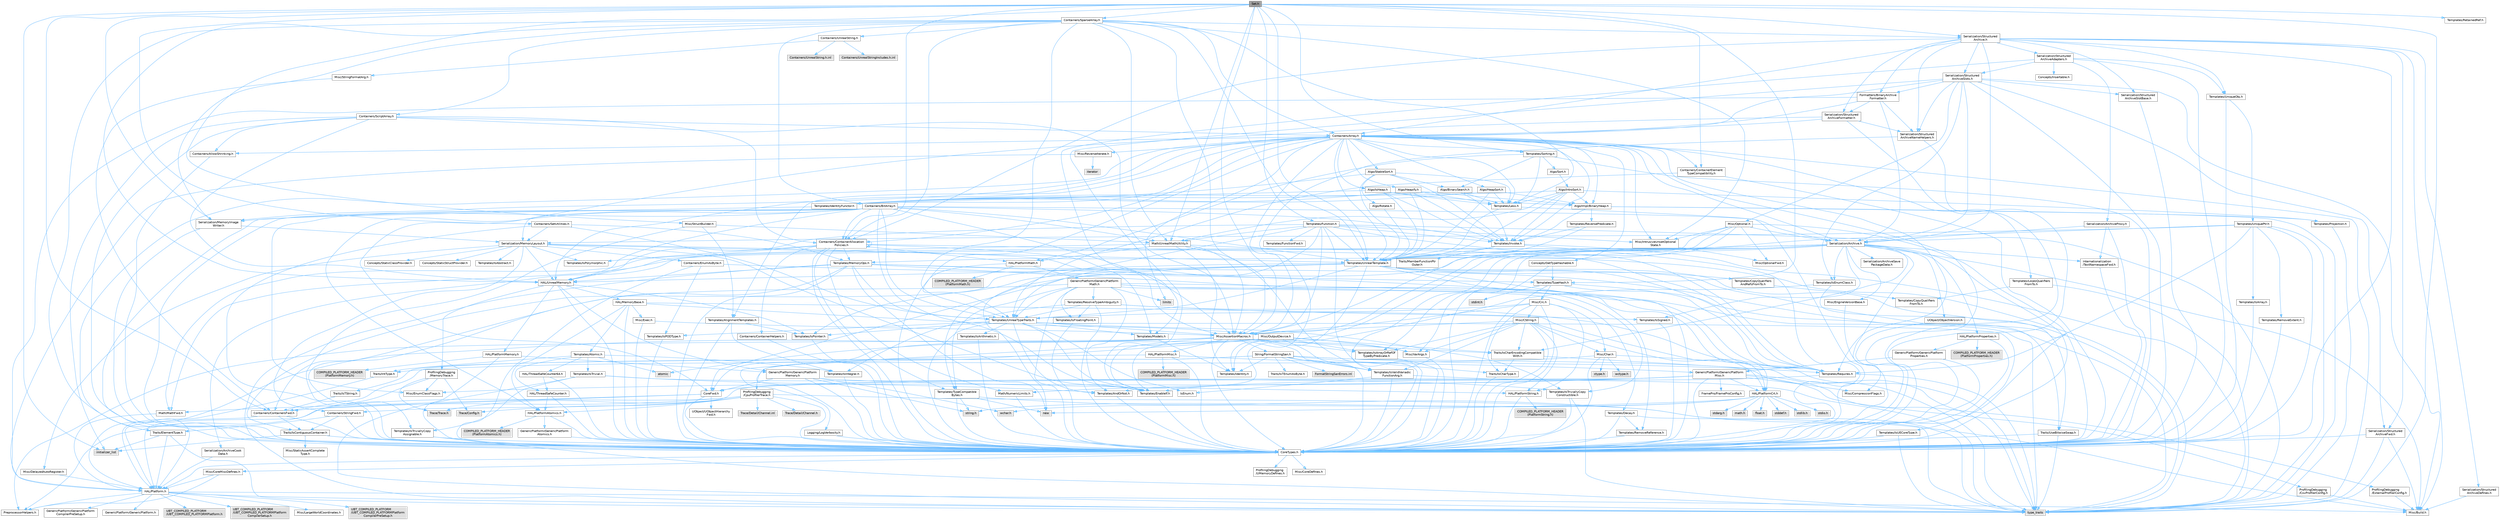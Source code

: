 digraph "Set.h"
{
 // INTERACTIVE_SVG=YES
 // LATEX_PDF_SIZE
  bgcolor="transparent";
  edge [fontname=Helvetica,fontsize=10,labelfontname=Helvetica,labelfontsize=10];
  node [fontname=Helvetica,fontsize=10,shape=box,height=0.2,width=0.4];
  Node1 [id="Node000001",label="Set.h",height=0.2,width=0.4,color="gray40", fillcolor="grey60", style="filled", fontcolor="black",tooltip=" "];
  Node1 -> Node2 [id="edge1_Node000001_Node000002",color="steelblue1",style="solid",tooltip=" "];
  Node2 [id="Node000002",label="Containers/ContainerAllocation\lPolicies.h",height=0.2,width=0.4,color="grey40", fillcolor="white", style="filled",URL="$d7/dff/ContainerAllocationPolicies_8h.html",tooltip=" "];
  Node2 -> Node3 [id="edge2_Node000002_Node000003",color="steelblue1",style="solid",tooltip=" "];
  Node3 [id="Node000003",label="CoreTypes.h",height=0.2,width=0.4,color="grey40", fillcolor="white", style="filled",URL="$dc/dec/CoreTypes_8h.html",tooltip=" "];
  Node3 -> Node4 [id="edge3_Node000003_Node000004",color="steelblue1",style="solid",tooltip=" "];
  Node4 [id="Node000004",label="HAL/Platform.h",height=0.2,width=0.4,color="grey40", fillcolor="white", style="filled",URL="$d9/dd0/Platform_8h.html",tooltip=" "];
  Node4 -> Node5 [id="edge4_Node000004_Node000005",color="steelblue1",style="solid",tooltip=" "];
  Node5 [id="Node000005",label="Misc/Build.h",height=0.2,width=0.4,color="grey40", fillcolor="white", style="filled",URL="$d3/dbb/Build_8h.html",tooltip=" "];
  Node4 -> Node6 [id="edge5_Node000004_Node000006",color="steelblue1",style="solid",tooltip=" "];
  Node6 [id="Node000006",label="Misc/LargeWorldCoordinates.h",height=0.2,width=0.4,color="grey40", fillcolor="white", style="filled",URL="$d2/dcb/LargeWorldCoordinates_8h.html",tooltip=" "];
  Node4 -> Node7 [id="edge6_Node000004_Node000007",color="steelblue1",style="solid",tooltip=" "];
  Node7 [id="Node000007",label="type_traits",height=0.2,width=0.4,color="grey60", fillcolor="#E0E0E0", style="filled",tooltip=" "];
  Node4 -> Node8 [id="edge7_Node000004_Node000008",color="steelblue1",style="solid",tooltip=" "];
  Node8 [id="Node000008",label="PreprocessorHelpers.h",height=0.2,width=0.4,color="grey40", fillcolor="white", style="filled",URL="$db/ddb/PreprocessorHelpers_8h.html",tooltip=" "];
  Node4 -> Node9 [id="edge8_Node000004_Node000009",color="steelblue1",style="solid",tooltip=" "];
  Node9 [id="Node000009",label="UBT_COMPILED_PLATFORM\l/UBT_COMPILED_PLATFORMPlatform\lCompilerPreSetup.h",height=0.2,width=0.4,color="grey60", fillcolor="#E0E0E0", style="filled",tooltip=" "];
  Node4 -> Node10 [id="edge9_Node000004_Node000010",color="steelblue1",style="solid",tooltip=" "];
  Node10 [id="Node000010",label="GenericPlatform/GenericPlatform\lCompilerPreSetup.h",height=0.2,width=0.4,color="grey40", fillcolor="white", style="filled",URL="$d9/dc8/GenericPlatformCompilerPreSetup_8h.html",tooltip=" "];
  Node4 -> Node11 [id="edge10_Node000004_Node000011",color="steelblue1",style="solid",tooltip=" "];
  Node11 [id="Node000011",label="GenericPlatform/GenericPlatform.h",height=0.2,width=0.4,color="grey40", fillcolor="white", style="filled",URL="$d6/d84/GenericPlatform_8h.html",tooltip=" "];
  Node4 -> Node12 [id="edge11_Node000004_Node000012",color="steelblue1",style="solid",tooltip=" "];
  Node12 [id="Node000012",label="UBT_COMPILED_PLATFORM\l/UBT_COMPILED_PLATFORMPlatform.h",height=0.2,width=0.4,color="grey60", fillcolor="#E0E0E0", style="filled",tooltip=" "];
  Node4 -> Node13 [id="edge12_Node000004_Node000013",color="steelblue1",style="solid",tooltip=" "];
  Node13 [id="Node000013",label="UBT_COMPILED_PLATFORM\l/UBT_COMPILED_PLATFORMPlatform\lCompilerSetup.h",height=0.2,width=0.4,color="grey60", fillcolor="#E0E0E0", style="filled",tooltip=" "];
  Node3 -> Node14 [id="edge13_Node000003_Node000014",color="steelblue1",style="solid",tooltip=" "];
  Node14 [id="Node000014",label="ProfilingDebugging\l/UMemoryDefines.h",height=0.2,width=0.4,color="grey40", fillcolor="white", style="filled",URL="$d2/da2/UMemoryDefines_8h.html",tooltip=" "];
  Node3 -> Node15 [id="edge14_Node000003_Node000015",color="steelblue1",style="solid",tooltip=" "];
  Node15 [id="Node000015",label="Misc/CoreMiscDefines.h",height=0.2,width=0.4,color="grey40", fillcolor="white", style="filled",URL="$da/d38/CoreMiscDefines_8h.html",tooltip=" "];
  Node15 -> Node4 [id="edge15_Node000015_Node000004",color="steelblue1",style="solid",tooltip=" "];
  Node15 -> Node8 [id="edge16_Node000015_Node000008",color="steelblue1",style="solid",tooltip=" "];
  Node3 -> Node16 [id="edge17_Node000003_Node000016",color="steelblue1",style="solid",tooltip=" "];
  Node16 [id="Node000016",label="Misc/CoreDefines.h",height=0.2,width=0.4,color="grey40", fillcolor="white", style="filled",URL="$d3/dd2/CoreDefines_8h.html",tooltip=" "];
  Node2 -> Node17 [id="edge18_Node000002_Node000017",color="steelblue1",style="solid",tooltip=" "];
  Node17 [id="Node000017",label="Containers/ContainerHelpers.h",height=0.2,width=0.4,color="grey40", fillcolor="white", style="filled",URL="$d7/d33/ContainerHelpers_8h.html",tooltip=" "];
  Node17 -> Node3 [id="edge19_Node000017_Node000003",color="steelblue1",style="solid",tooltip=" "];
  Node2 -> Node2 [id="edge20_Node000002_Node000002",color="steelblue1",style="solid",tooltip=" "];
  Node2 -> Node18 [id="edge21_Node000002_Node000018",color="steelblue1",style="solid",tooltip=" "];
  Node18 [id="Node000018",label="HAL/PlatformMath.h",height=0.2,width=0.4,color="grey40", fillcolor="white", style="filled",URL="$dc/d53/PlatformMath_8h.html",tooltip=" "];
  Node18 -> Node3 [id="edge22_Node000018_Node000003",color="steelblue1",style="solid",tooltip=" "];
  Node18 -> Node19 [id="edge23_Node000018_Node000019",color="steelblue1",style="solid",tooltip=" "];
  Node19 [id="Node000019",label="GenericPlatform/GenericPlatform\lMath.h",height=0.2,width=0.4,color="grey40", fillcolor="white", style="filled",URL="$d5/d79/GenericPlatformMath_8h.html",tooltip=" "];
  Node19 -> Node3 [id="edge24_Node000019_Node000003",color="steelblue1",style="solid",tooltip=" "];
  Node19 -> Node20 [id="edge25_Node000019_Node000020",color="steelblue1",style="solid",tooltip=" "];
  Node20 [id="Node000020",label="Containers/ContainersFwd.h",height=0.2,width=0.4,color="grey40", fillcolor="white", style="filled",URL="$d4/d0a/ContainersFwd_8h.html",tooltip=" "];
  Node20 -> Node4 [id="edge26_Node000020_Node000004",color="steelblue1",style="solid",tooltip=" "];
  Node20 -> Node3 [id="edge27_Node000020_Node000003",color="steelblue1",style="solid",tooltip=" "];
  Node20 -> Node21 [id="edge28_Node000020_Node000021",color="steelblue1",style="solid",tooltip=" "];
  Node21 [id="Node000021",label="Traits/IsContiguousContainer.h",height=0.2,width=0.4,color="grey40", fillcolor="white", style="filled",URL="$d5/d3c/IsContiguousContainer_8h.html",tooltip=" "];
  Node21 -> Node3 [id="edge29_Node000021_Node000003",color="steelblue1",style="solid",tooltip=" "];
  Node21 -> Node22 [id="edge30_Node000021_Node000022",color="steelblue1",style="solid",tooltip=" "];
  Node22 [id="Node000022",label="Misc/StaticAssertComplete\lType.h",height=0.2,width=0.4,color="grey40", fillcolor="white", style="filled",URL="$d5/d4e/StaticAssertCompleteType_8h.html",tooltip=" "];
  Node21 -> Node23 [id="edge31_Node000021_Node000023",color="steelblue1",style="solid",tooltip=" "];
  Node23 [id="Node000023",label="initializer_list",height=0.2,width=0.4,color="grey60", fillcolor="#E0E0E0", style="filled",tooltip=" "];
  Node19 -> Node24 [id="edge32_Node000019_Node000024",color="steelblue1",style="solid",tooltip=" "];
  Node24 [id="Node000024",label="HAL/PlatformCrt.h",height=0.2,width=0.4,color="grey40", fillcolor="white", style="filled",URL="$d8/d75/PlatformCrt_8h.html",tooltip=" "];
  Node24 -> Node25 [id="edge33_Node000024_Node000025",color="steelblue1",style="solid",tooltip=" "];
  Node25 [id="Node000025",label="new",height=0.2,width=0.4,color="grey60", fillcolor="#E0E0E0", style="filled",tooltip=" "];
  Node24 -> Node26 [id="edge34_Node000024_Node000026",color="steelblue1",style="solid",tooltip=" "];
  Node26 [id="Node000026",label="wchar.h",height=0.2,width=0.4,color="grey60", fillcolor="#E0E0E0", style="filled",tooltip=" "];
  Node24 -> Node27 [id="edge35_Node000024_Node000027",color="steelblue1",style="solid",tooltip=" "];
  Node27 [id="Node000027",label="stddef.h",height=0.2,width=0.4,color="grey60", fillcolor="#E0E0E0", style="filled",tooltip=" "];
  Node24 -> Node28 [id="edge36_Node000024_Node000028",color="steelblue1",style="solid",tooltip=" "];
  Node28 [id="Node000028",label="stdlib.h",height=0.2,width=0.4,color="grey60", fillcolor="#E0E0E0", style="filled",tooltip=" "];
  Node24 -> Node29 [id="edge37_Node000024_Node000029",color="steelblue1",style="solid",tooltip=" "];
  Node29 [id="Node000029",label="stdio.h",height=0.2,width=0.4,color="grey60", fillcolor="#E0E0E0", style="filled",tooltip=" "];
  Node24 -> Node30 [id="edge38_Node000024_Node000030",color="steelblue1",style="solid",tooltip=" "];
  Node30 [id="Node000030",label="stdarg.h",height=0.2,width=0.4,color="grey60", fillcolor="#E0E0E0", style="filled",tooltip=" "];
  Node24 -> Node31 [id="edge39_Node000024_Node000031",color="steelblue1",style="solid",tooltip=" "];
  Node31 [id="Node000031",label="math.h",height=0.2,width=0.4,color="grey60", fillcolor="#E0E0E0", style="filled",tooltip=" "];
  Node24 -> Node32 [id="edge40_Node000024_Node000032",color="steelblue1",style="solid",tooltip=" "];
  Node32 [id="Node000032",label="float.h",height=0.2,width=0.4,color="grey60", fillcolor="#E0E0E0", style="filled",tooltip=" "];
  Node24 -> Node33 [id="edge41_Node000024_Node000033",color="steelblue1",style="solid",tooltip=" "];
  Node33 [id="Node000033",label="string.h",height=0.2,width=0.4,color="grey60", fillcolor="#E0E0E0", style="filled",tooltip=" "];
  Node19 -> Node34 [id="edge42_Node000019_Node000034",color="steelblue1",style="solid",tooltip=" "];
  Node34 [id="Node000034",label="Templates/AndOrNot.h",height=0.2,width=0.4,color="grey40", fillcolor="white", style="filled",URL="$db/d0a/AndOrNot_8h.html",tooltip=" "];
  Node34 -> Node3 [id="edge43_Node000034_Node000003",color="steelblue1",style="solid",tooltip=" "];
  Node19 -> Node35 [id="edge44_Node000019_Node000035",color="steelblue1",style="solid",tooltip=" "];
  Node35 [id="Node000035",label="Templates/Decay.h",height=0.2,width=0.4,color="grey40", fillcolor="white", style="filled",URL="$dd/d0f/Decay_8h.html",tooltip=" "];
  Node35 -> Node3 [id="edge45_Node000035_Node000003",color="steelblue1",style="solid",tooltip=" "];
  Node35 -> Node36 [id="edge46_Node000035_Node000036",color="steelblue1",style="solid",tooltip=" "];
  Node36 [id="Node000036",label="Templates/RemoveReference.h",height=0.2,width=0.4,color="grey40", fillcolor="white", style="filled",URL="$da/dbe/RemoveReference_8h.html",tooltip=" "];
  Node36 -> Node3 [id="edge47_Node000036_Node000003",color="steelblue1",style="solid",tooltip=" "];
  Node35 -> Node7 [id="edge48_Node000035_Node000007",color="steelblue1",style="solid",tooltip=" "];
  Node19 -> Node37 [id="edge49_Node000019_Node000037",color="steelblue1",style="solid",tooltip=" "];
  Node37 [id="Node000037",label="Templates/IsFloatingPoint.h",height=0.2,width=0.4,color="grey40", fillcolor="white", style="filled",URL="$d3/d11/IsFloatingPoint_8h.html",tooltip=" "];
  Node37 -> Node3 [id="edge50_Node000037_Node000003",color="steelblue1",style="solid",tooltip=" "];
  Node19 -> Node38 [id="edge51_Node000019_Node000038",color="steelblue1",style="solid",tooltip=" "];
  Node38 [id="Node000038",label="Templates/UnrealTypeTraits.h",height=0.2,width=0.4,color="grey40", fillcolor="white", style="filled",URL="$d2/d2d/UnrealTypeTraits_8h.html",tooltip=" "];
  Node38 -> Node3 [id="edge52_Node000038_Node000003",color="steelblue1",style="solid",tooltip=" "];
  Node38 -> Node39 [id="edge53_Node000038_Node000039",color="steelblue1",style="solid",tooltip=" "];
  Node39 [id="Node000039",label="Templates/IsPointer.h",height=0.2,width=0.4,color="grey40", fillcolor="white", style="filled",URL="$d7/d05/IsPointer_8h.html",tooltip=" "];
  Node39 -> Node3 [id="edge54_Node000039_Node000003",color="steelblue1",style="solid",tooltip=" "];
  Node38 -> Node40 [id="edge55_Node000038_Node000040",color="steelblue1",style="solid",tooltip=" "];
  Node40 [id="Node000040",label="Misc/AssertionMacros.h",height=0.2,width=0.4,color="grey40", fillcolor="white", style="filled",URL="$d0/dfa/AssertionMacros_8h.html",tooltip=" "];
  Node40 -> Node3 [id="edge56_Node000040_Node000003",color="steelblue1",style="solid",tooltip=" "];
  Node40 -> Node4 [id="edge57_Node000040_Node000004",color="steelblue1",style="solid",tooltip=" "];
  Node40 -> Node41 [id="edge58_Node000040_Node000041",color="steelblue1",style="solid",tooltip=" "];
  Node41 [id="Node000041",label="HAL/PlatformMisc.h",height=0.2,width=0.4,color="grey40", fillcolor="white", style="filled",URL="$d0/df5/PlatformMisc_8h.html",tooltip=" "];
  Node41 -> Node3 [id="edge59_Node000041_Node000003",color="steelblue1",style="solid",tooltip=" "];
  Node41 -> Node42 [id="edge60_Node000041_Node000042",color="steelblue1",style="solid",tooltip=" "];
  Node42 [id="Node000042",label="GenericPlatform/GenericPlatform\lMisc.h",height=0.2,width=0.4,color="grey40", fillcolor="white", style="filled",URL="$db/d9a/GenericPlatformMisc_8h.html",tooltip=" "];
  Node42 -> Node43 [id="edge61_Node000042_Node000043",color="steelblue1",style="solid",tooltip=" "];
  Node43 [id="Node000043",label="Containers/StringFwd.h",height=0.2,width=0.4,color="grey40", fillcolor="white", style="filled",URL="$df/d37/StringFwd_8h.html",tooltip=" "];
  Node43 -> Node3 [id="edge62_Node000043_Node000003",color="steelblue1",style="solid",tooltip=" "];
  Node43 -> Node44 [id="edge63_Node000043_Node000044",color="steelblue1",style="solid",tooltip=" "];
  Node44 [id="Node000044",label="Traits/ElementType.h",height=0.2,width=0.4,color="grey40", fillcolor="white", style="filled",URL="$d5/d4f/ElementType_8h.html",tooltip=" "];
  Node44 -> Node4 [id="edge64_Node000044_Node000004",color="steelblue1",style="solid",tooltip=" "];
  Node44 -> Node23 [id="edge65_Node000044_Node000023",color="steelblue1",style="solid",tooltip=" "];
  Node44 -> Node7 [id="edge66_Node000044_Node000007",color="steelblue1",style="solid",tooltip=" "];
  Node43 -> Node21 [id="edge67_Node000043_Node000021",color="steelblue1",style="solid",tooltip=" "];
  Node42 -> Node45 [id="edge68_Node000042_Node000045",color="steelblue1",style="solid",tooltip=" "];
  Node45 [id="Node000045",label="CoreFwd.h",height=0.2,width=0.4,color="grey40", fillcolor="white", style="filled",URL="$d1/d1e/CoreFwd_8h.html",tooltip=" "];
  Node45 -> Node3 [id="edge69_Node000045_Node000003",color="steelblue1",style="solid",tooltip=" "];
  Node45 -> Node20 [id="edge70_Node000045_Node000020",color="steelblue1",style="solid",tooltip=" "];
  Node45 -> Node46 [id="edge71_Node000045_Node000046",color="steelblue1",style="solid",tooltip=" "];
  Node46 [id="Node000046",label="Math/MathFwd.h",height=0.2,width=0.4,color="grey40", fillcolor="white", style="filled",URL="$d2/d10/MathFwd_8h.html",tooltip=" "];
  Node46 -> Node4 [id="edge72_Node000046_Node000004",color="steelblue1",style="solid",tooltip=" "];
  Node45 -> Node47 [id="edge73_Node000045_Node000047",color="steelblue1",style="solid",tooltip=" "];
  Node47 [id="Node000047",label="UObject/UObjectHierarchy\lFwd.h",height=0.2,width=0.4,color="grey40", fillcolor="white", style="filled",URL="$d3/d13/UObjectHierarchyFwd_8h.html",tooltip=" "];
  Node42 -> Node3 [id="edge74_Node000042_Node000003",color="steelblue1",style="solid",tooltip=" "];
  Node42 -> Node48 [id="edge75_Node000042_Node000048",color="steelblue1",style="solid",tooltip=" "];
  Node48 [id="Node000048",label="FramePro/FrameProConfig.h",height=0.2,width=0.4,color="grey40", fillcolor="white", style="filled",URL="$d7/d90/FrameProConfig_8h.html",tooltip=" "];
  Node42 -> Node24 [id="edge76_Node000042_Node000024",color="steelblue1",style="solid",tooltip=" "];
  Node42 -> Node49 [id="edge77_Node000042_Node000049",color="steelblue1",style="solid",tooltip=" "];
  Node49 [id="Node000049",label="Math/NumericLimits.h",height=0.2,width=0.4,color="grey40", fillcolor="white", style="filled",URL="$df/d1b/NumericLimits_8h.html",tooltip=" "];
  Node49 -> Node3 [id="edge78_Node000049_Node000003",color="steelblue1",style="solid",tooltip=" "];
  Node42 -> Node50 [id="edge79_Node000042_Node000050",color="steelblue1",style="solid",tooltip=" "];
  Node50 [id="Node000050",label="Misc/CompressionFlags.h",height=0.2,width=0.4,color="grey40", fillcolor="white", style="filled",URL="$d9/d76/CompressionFlags_8h.html",tooltip=" "];
  Node42 -> Node51 [id="edge80_Node000042_Node000051",color="steelblue1",style="solid",tooltip=" "];
  Node51 [id="Node000051",label="Misc/EnumClassFlags.h",height=0.2,width=0.4,color="grey40", fillcolor="white", style="filled",URL="$d8/de7/EnumClassFlags_8h.html",tooltip=" "];
  Node42 -> Node52 [id="edge81_Node000042_Node000052",color="steelblue1",style="solid",tooltip=" "];
  Node52 [id="Node000052",label="ProfilingDebugging\l/CsvProfilerConfig.h",height=0.2,width=0.4,color="grey40", fillcolor="white", style="filled",URL="$d3/d88/CsvProfilerConfig_8h.html",tooltip=" "];
  Node52 -> Node5 [id="edge82_Node000052_Node000005",color="steelblue1",style="solid",tooltip=" "];
  Node42 -> Node53 [id="edge83_Node000042_Node000053",color="steelblue1",style="solid",tooltip=" "];
  Node53 [id="Node000053",label="ProfilingDebugging\l/ExternalProfilerConfig.h",height=0.2,width=0.4,color="grey40", fillcolor="white", style="filled",URL="$d3/dbb/ExternalProfilerConfig_8h.html",tooltip=" "];
  Node53 -> Node5 [id="edge84_Node000053_Node000005",color="steelblue1",style="solid",tooltip=" "];
  Node41 -> Node54 [id="edge85_Node000041_Node000054",color="steelblue1",style="solid",tooltip=" "];
  Node54 [id="Node000054",label="COMPILED_PLATFORM_HEADER\l(PlatformMisc.h)",height=0.2,width=0.4,color="grey60", fillcolor="#E0E0E0", style="filled",tooltip=" "];
  Node41 -> Node55 [id="edge86_Node000041_Node000055",color="steelblue1",style="solid",tooltip=" "];
  Node55 [id="Node000055",label="ProfilingDebugging\l/CpuProfilerTrace.h",height=0.2,width=0.4,color="grey40", fillcolor="white", style="filled",URL="$da/dcb/CpuProfilerTrace_8h.html",tooltip=" "];
  Node55 -> Node3 [id="edge87_Node000055_Node000003",color="steelblue1",style="solid",tooltip=" "];
  Node55 -> Node20 [id="edge88_Node000055_Node000020",color="steelblue1",style="solid",tooltip=" "];
  Node55 -> Node56 [id="edge89_Node000055_Node000056",color="steelblue1",style="solid",tooltip=" "];
  Node56 [id="Node000056",label="HAL/PlatformAtomics.h",height=0.2,width=0.4,color="grey40", fillcolor="white", style="filled",URL="$d3/d36/PlatformAtomics_8h.html",tooltip=" "];
  Node56 -> Node3 [id="edge90_Node000056_Node000003",color="steelblue1",style="solid",tooltip=" "];
  Node56 -> Node57 [id="edge91_Node000056_Node000057",color="steelblue1",style="solid",tooltip=" "];
  Node57 [id="Node000057",label="GenericPlatform/GenericPlatform\lAtomics.h",height=0.2,width=0.4,color="grey40", fillcolor="white", style="filled",URL="$da/d72/GenericPlatformAtomics_8h.html",tooltip=" "];
  Node57 -> Node3 [id="edge92_Node000057_Node000003",color="steelblue1",style="solid",tooltip=" "];
  Node56 -> Node58 [id="edge93_Node000056_Node000058",color="steelblue1",style="solid",tooltip=" "];
  Node58 [id="Node000058",label="COMPILED_PLATFORM_HEADER\l(PlatformAtomics.h)",height=0.2,width=0.4,color="grey60", fillcolor="#E0E0E0", style="filled",tooltip=" "];
  Node55 -> Node8 [id="edge94_Node000055_Node000008",color="steelblue1",style="solid",tooltip=" "];
  Node55 -> Node5 [id="edge95_Node000055_Node000005",color="steelblue1",style="solid",tooltip=" "];
  Node55 -> Node59 [id="edge96_Node000055_Node000059",color="steelblue1",style="solid",tooltip=" "];
  Node59 [id="Node000059",label="Trace/Config.h",height=0.2,width=0.4,color="grey60", fillcolor="#E0E0E0", style="filled",tooltip=" "];
  Node55 -> Node60 [id="edge97_Node000055_Node000060",color="steelblue1",style="solid",tooltip=" "];
  Node60 [id="Node000060",label="Trace/Detail/Channel.h",height=0.2,width=0.4,color="grey60", fillcolor="#E0E0E0", style="filled",tooltip=" "];
  Node55 -> Node61 [id="edge98_Node000055_Node000061",color="steelblue1",style="solid",tooltip=" "];
  Node61 [id="Node000061",label="Trace/Detail/Channel.inl",height=0.2,width=0.4,color="grey60", fillcolor="#E0E0E0", style="filled",tooltip=" "];
  Node55 -> Node62 [id="edge99_Node000055_Node000062",color="steelblue1",style="solid",tooltip=" "];
  Node62 [id="Node000062",label="Trace/Trace.h",height=0.2,width=0.4,color="grey60", fillcolor="#E0E0E0", style="filled",tooltip=" "];
  Node40 -> Node8 [id="edge100_Node000040_Node000008",color="steelblue1",style="solid",tooltip=" "];
  Node40 -> Node63 [id="edge101_Node000040_Node000063",color="steelblue1",style="solid",tooltip=" "];
  Node63 [id="Node000063",label="Templates/EnableIf.h",height=0.2,width=0.4,color="grey40", fillcolor="white", style="filled",URL="$d7/d60/EnableIf_8h.html",tooltip=" "];
  Node63 -> Node3 [id="edge102_Node000063_Node000003",color="steelblue1",style="solid",tooltip=" "];
  Node40 -> Node64 [id="edge103_Node000040_Node000064",color="steelblue1",style="solid",tooltip=" "];
  Node64 [id="Node000064",label="Templates/IsArrayOrRefOf\lTypeByPredicate.h",height=0.2,width=0.4,color="grey40", fillcolor="white", style="filled",URL="$d6/da1/IsArrayOrRefOfTypeByPredicate_8h.html",tooltip=" "];
  Node64 -> Node3 [id="edge104_Node000064_Node000003",color="steelblue1",style="solid",tooltip=" "];
  Node40 -> Node65 [id="edge105_Node000040_Node000065",color="steelblue1",style="solid",tooltip=" "];
  Node65 [id="Node000065",label="Templates/IsValidVariadic\lFunctionArg.h",height=0.2,width=0.4,color="grey40", fillcolor="white", style="filled",URL="$d0/dc8/IsValidVariadicFunctionArg_8h.html",tooltip=" "];
  Node65 -> Node3 [id="edge106_Node000065_Node000003",color="steelblue1",style="solid",tooltip=" "];
  Node65 -> Node66 [id="edge107_Node000065_Node000066",color="steelblue1",style="solid",tooltip=" "];
  Node66 [id="Node000066",label="IsEnum.h",height=0.2,width=0.4,color="grey40", fillcolor="white", style="filled",URL="$d4/de5/IsEnum_8h.html",tooltip=" "];
  Node65 -> Node7 [id="edge108_Node000065_Node000007",color="steelblue1",style="solid",tooltip=" "];
  Node40 -> Node67 [id="edge109_Node000040_Node000067",color="steelblue1",style="solid",tooltip=" "];
  Node67 [id="Node000067",label="Traits/IsCharEncodingCompatible\lWith.h",height=0.2,width=0.4,color="grey40", fillcolor="white", style="filled",URL="$df/dd1/IsCharEncodingCompatibleWith_8h.html",tooltip=" "];
  Node67 -> Node7 [id="edge110_Node000067_Node000007",color="steelblue1",style="solid",tooltip=" "];
  Node67 -> Node68 [id="edge111_Node000067_Node000068",color="steelblue1",style="solid",tooltip=" "];
  Node68 [id="Node000068",label="Traits/IsCharType.h",height=0.2,width=0.4,color="grey40", fillcolor="white", style="filled",URL="$db/d51/IsCharType_8h.html",tooltip=" "];
  Node68 -> Node3 [id="edge112_Node000068_Node000003",color="steelblue1",style="solid",tooltip=" "];
  Node40 -> Node69 [id="edge113_Node000040_Node000069",color="steelblue1",style="solid",tooltip=" "];
  Node69 [id="Node000069",label="Misc/VarArgs.h",height=0.2,width=0.4,color="grey40", fillcolor="white", style="filled",URL="$d5/d6f/VarArgs_8h.html",tooltip=" "];
  Node69 -> Node3 [id="edge114_Node000069_Node000003",color="steelblue1",style="solid",tooltip=" "];
  Node40 -> Node70 [id="edge115_Node000040_Node000070",color="steelblue1",style="solid",tooltip=" "];
  Node70 [id="Node000070",label="String/FormatStringSan.h",height=0.2,width=0.4,color="grey40", fillcolor="white", style="filled",URL="$d3/d8b/FormatStringSan_8h.html",tooltip=" "];
  Node70 -> Node7 [id="edge116_Node000070_Node000007",color="steelblue1",style="solid",tooltip=" "];
  Node70 -> Node3 [id="edge117_Node000070_Node000003",color="steelblue1",style="solid",tooltip=" "];
  Node70 -> Node71 [id="edge118_Node000070_Node000071",color="steelblue1",style="solid",tooltip=" "];
  Node71 [id="Node000071",label="Templates/Requires.h",height=0.2,width=0.4,color="grey40", fillcolor="white", style="filled",URL="$dc/d96/Requires_8h.html",tooltip=" "];
  Node71 -> Node63 [id="edge119_Node000071_Node000063",color="steelblue1",style="solid",tooltip=" "];
  Node71 -> Node7 [id="edge120_Node000071_Node000007",color="steelblue1",style="solid",tooltip=" "];
  Node70 -> Node72 [id="edge121_Node000070_Node000072",color="steelblue1",style="solid",tooltip=" "];
  Node72 [id="Node000072",label="Templates/Identity.h",height=0.2,width=0.4,color="grey40", fillcolor="white", style="filled",URL="$d0/dd5/Identity_8h.html",tooltip=" "];
  Node70 -> Node65 [id="edge122_Node000070_Node000065",color="steelblue1",style="solid",tooltip=" "];
  Node70 -> Node68 [id="edge123_Node000070_Node000068",color="steelblue1",style="solid",tooltip=" "];
  Node70 -> Node73 [id="edge124_Node000070_Node000073",color="steelblue1",style="solid",tooltip=" "];
  Node73 [id="Node000073",label="Traits/IsTEnumAsByte.h",height=0.2,width=0.4,color="grey40", fillcolor="white", style="filled",URL="$d1/de6/IsTEnumAsByte_8h.html",tooltip=" "];
  Node70 -> Node74 [id="edge125_Node000070_Node000074",color="steelblue1",style="solid",tooltip=" "];
  Node74 [id="Node000074",label="Traits/IsTString.h",height=0.2,width=0.4,color="grey40", fillcolor="white", style="filled",URL="$d0/df8/IsTString_8h.html",tooltip=" "];
  Node74 -> Node20 [id="edge126_Node000074_Node000020",color="steelblue1",style="solid",tooltip=" "];
  Node70 -> Node20 [id="edge127_Node000070_Node000020",color="steelblue1",style="solid",tooltip=" "];
  Node70 -> Node75 [id="edge128_Node000070_Node000075",color="steelblue1",style="solid",tooltip=" "];
  Node75 [id="Node000075",label="FormatStringSanErrors.inl",height=0.2,width=0.4,color="grey60", fillcolor="#E0E0E0", style="filled",tooltip=" "];
  Node40 -> Node76 [id="edge129_Node000040_Node000076",color="steelblue1",style="solid",tooltip=" "];
  Node76 [id="Node000076",label="atomic",height=0.2,width=0.4,color="grey60", fillcolor="#E0E0E0", style="filled",tooltip=" "];
  Node38 -> Node34 [id="edge130_Node000038_Node000034",color="steelblue1",style="solid",tooltip=" "];
  Node38 -> Node63 [id="edge131_Node000038_Node000063",color="steelblue1",style="solid",tooltip=" "];
  Node38 -> Node77 [id="edge132_Node000038_Node000077",color="steelblue1",style="solid",tooltip=" "];
  Node77 [id="Node000077",label="Templates/IsArithmetic.h",height=0.2,width=0.4,color="grey40", fillcolor="white", style="filled",URL="$d2/d5d/IsArithmetic_8h.html",tooltip=" "];
  Node77 -> Node3 [id="edge133_Node000077_Node000003",color="steelblue1",style="solid",tooltip=" "];
  Node38 -> Node66 [id="edge134_Node000038_Node000066",color="steelblue1",style="solid",tooltip=" "];
  Node38 -> Node78 [id="edge135_Node000038_Node000078",color="steelblue1",style="solid",tooltip=" "];
  Node78 [id="Node000078",label="Templates/Models.h",height=0.2,width=0.4,color="grey40", fillcolor="white", style="filled",URL="$d3/d0c/Models_8h.html",tooltip=" "];
  Node78 -> Node72 [id="edge136_Node000078_Node000072",color="steelblue1",style="solid",tooltip=" "];
  Node38 -> Node79 [id="edge137_Node000038_Node000079",color="steelblue1",style="solid",tooltip=" "];
  Node79 [id="Node000079",label="Templates/IsPODType.h",height=0.2,width=0.4,color="grey40", fillcolor="white", style="filled",URL="$d7/db1/IsPODType_8h.html",tooltip=" "];
  Node79 -> Node3 [id="edge138_Node000079_Node000003",color="steelblue1",style="solid",tooltip=" "];
  Node38 -> Node80 [id="edge139_Node000038_Node000080",color="steelblue1",style="solid",tooltip=" "];
  Node80 [id="Node000080",label="Templates/IsUECoreType.h",height=0.2,width=0.4,color="grey40", fillcolor="white", style="filled",URL="$d1/db8/IsUECoreType_8h.html",tooltip=" "];
  Node80 -> Node3 [id="edge140_Node000080_Node000003",color="steelblue1",style="solid",tooltip=" "];
  Node80 -> Node7 [id="edge141_Node000080_Node000007",color="steelblue1",style="solid",tooltip=" "];
  Node38 -> Node81 [id="edge142_Node000038_Node000081",color="steelblue1",style="solid",tooltip=" "];
  Node81 [id="Node000081",label="Templates/IsTriviallyCopy\lConstructible.h",height=0.2,width=0.4,color="grey40", fillcolor="white", style="filled",URL="$d3/d78/IsTriviallyCopyConstructible_8h.html",tooltip=" "];
  Node81 -> Node3 [id="edge143_Node000081_Node000003",color="steelblue1",style="solid",tooltip=" "];
  Node81 -> Node7 [id="edge144_Node000081_Node000007",color="steelblue1",style="solid",tooltip=" "];
  Node19 -> Node71 [id="edge145_Node000019_Node000071",color="steelblue1",style="solid",tooltip=" "];
  Node19 -> Node82 [id="edge146_Node000019_Node000082",color="steelblue1",style="solid",tooltip=" "];
  Node82 [id="Node000082",label="Templates/ResolveTypeAmbiguity.h",height=0.2,width=0.4,color="grey40", fillcolor="white", style="filled",URL="$df/d1f/ResolveTypeAmbiguity_8h.html",tooltip=" "];
  Node82 -> Node3 [id="edge147_Node000082_Node000003",color="steelblue1",style="solid",tooltip=" "];
  Node82 -> Node37 [id="edge148_Node000082_Node000037",color="steelblue1",style="solid",tooltip=" "];
  Node82 -> Node38 [id="edge149_Node000082_Node000038",color="steelblue1",style="solid",tooltip=" "];
  Node82 -> Node83 [id="edge150_Node000082_Node000083",color="steelblue1",style="solid",tooltip=" "];
  Node83 [id="Node000083",label="Templates/IsSigned.h",height=0.2,width=0.4,color="grey40", fillcolor="white", style="filled",URL="$d8/dd8/IsSigned_8h.html",tooltip=" "];
  Node83 -> Node3 [id="edge151_Node000083_Node000003",color="steelblue1",style="solid",tooltip=" "];
  Node82 -> Node84 [id="edge152_Node000082_Node000084",color="steelblue1",style="solid",tooltip=" "];
  Node84 [id="Node000084",label="Templates/IsIntegral.h",height=0.2,width=0.4,color="grey40", fillcolor="white", style="filled",URL="$da/d64/IsIntegral_8h.html",tooltip=" "];
  Node84 -> Node3 [id="edge153_Node000084_Node000003",color="steelblue1",style="solid",tooltip=" "];
  Node82 -> Node71 [id="edge154_Node000082_Node000071",color="steelblue1",style="solid",tooltip=" "];
  Node19 -> Node85 [id="edge155_Node000019_Node000085",color="steelblue1",style="solid",tooltip=" "];
  Node85 [id="Node000085",label="Templates/TypeCompatible\lBytes.h",height=0.2,width=0.4,color="grey40", fillcolor="white", style="filled",URL="$df/d0a/TypeCompatibleBytes_8h.html",tooltip=" "];
  Node85 -> Node3 [id="edge156_Node000085_Node000003",color="steelblue1",style="solid",tooltip=" "];
  Node85 -> Node33 [id="edge157_Node000085_Node000033",color="steelblue1",style="solid",tooltip=" "];
  Node85 -> Node25 [id="edge158_Node000085_Node000025",color="steelblue1",style="solid",tooltip=" "];
  Node85 -> Node7 [id="edge159_Node000085_Node000007",color="steelblue1",style="solid",tooltip=" "];
  Node19 -> Node86 [id="edge160_Node000019_Node000086",color="steelblue1",style="solid",tooltip=" "];
  Node86 [id="Node000086",label="limits",height=0.2,width=0.4,color="grey60", fillcolor="#E0E0E0", style="filled",tooltip=" "];
  Node19 -> Node7 [id="edge161_Node000019_Node000007",color="steelblue1",style="solid",tooltip=" "];
  Node18 -> Node87 [id="edge162_Node000018_Node000087",color="steelblue1",style="solid",tooltip=" "];
  Node87 [id="Node000087",label="COMPILED_PLATFORM_HEADER\l(PlatformMath.h)",height=0.2,width=0.4,color="grey60", fillcolor="#E0E0E0", style="filled",tooltip=" "];
  Node2 -> Node88 [id="edge163_Node000002_Node000088",color="steelblue1",style="solid",tooltip=" "];
  Node88 [id="Node000088",label="HAL/UnrealMemory.h",height=0.2,width=0.4,color="grey40", fillcolor="white", style="filled",URL="$d9/d96/UnrealMemory_8h.html",tooltip=" "];
  Node88 -> Node3 [id="edge164_Node000088_Node000003",color="steelblue1",style="solid",tooltip=" "];
  Node88 -> Node89 [id="edge165_Node000088_Node000089",color="steelblue1",style="solid",tooltip=" "];
  Node89 [id="Node000089",label="GenericPlatform/GenericPlatform\lMemory.h",height=0.2,width=0.4,color="grey40", fillcolor="white", style="filled",URL="$dd/d22/GenericPlatformMemory_8h.html",tooltip=" "];
  Node89 -> Node45 [id="edge166_Node000089_Node000045",color="steelblue1",style="solid",tooltip=" "];
  Node89 -> Node3 [id="edge167_Node000089_Node000003",color="steelblue1",style="solid",tooltip=" "];
  Node89 -> Node90 [id="edge168_Node000089_Node000090",color="steelblue1",style="solid",tooltip=" "];
  Node90 [id="Node000090",label="HAL/PlatformString.h",height=0.2,width=0.4,color="grey40", fillcolor="white", style="filled",URL="$db/db5/PlatformString_8h.html",tooltip=" "];
  Node90 -> Node3 [id="edge169_Node000090_Node000003",color="steelblue1",style="solid",tooltip=" "];
  Node90 -> Node91 [id="edge170_Node000090_Node000091",color="steelblue1",style="solid",tooltip=" "];
  Node91 [id="Node000091",label="COMPILED_PLATFORM_HEADER\l(PlatformString.h)",height=0.2,width=0.4,color="grey60", fillcolor="#E0E0E0", style="filled",tooltip=" "];
  Node89 -> Node33 [id="edge171_Node000089_Node000033",color="steelblue1",style="solid",tooltip=" "];
  Node89 -> Node26 [id="edge172_Node000089_Node000026",color="steelblue1",style="solid",tooltip=" "];
  Node88 -> Node92 [id="edge173_Node000088_Node000092",color="steelblue1",style="solid",tooltip=" "];
  Node92 [id="Node000092",label="HAL/MemoryBase.h",height=0.2,width=0.4,color="grey40", fillcolor="white", style="filled",URL="$d6/d9f/MemoryBase_8h.html",tooltip=" "];
  Node92 -> Node3 [id="edge174_Node000092_Node000003",color="steelblue1",style="solid",tooltip=" "];
  Node92 -> Node56 [id="edge175_Node000092_Node000056",color="steelblue1",style="solid",tooltip=" "];
  Node92 -> Node24 [id="edge176_Node000092_Node000024",color="steelblue1",style="solid",tooltip=" "];
  Node92 -> Node93 [id="edge177_Node000092_Node000093",color="steelblue1",style="solid",tooltip=" "];
  Node93 [id="Node000093",label="Misc/Exec.h",height=0.2,width=0.4,color="grey40", fillcolor="white", style="filled",URL="$de/ddb/Exec_8h.html",tooltip=" "];
  Node93 -> Node3 [id="edge178_Node000093_Node000003",color="steelblue1",style="solid",tooltip=" "];
  Node93 -> Node40 [id="edge179_Node000093_Node000040",color="steelblue1",style="solid",tooltip=" "];
  Node92 -> Node94 [id="edge180_Node000092_Node000094",color="steelblue1",style="solid",tooltip=" "];
  Node94 [id="Node000094",label="Misc/OutputDevice.h",height=0.2,width=0.4,color="grey40", fillcolor="white", style="filled",URL="$d7/d32/OutputDevice_8h.html",tooltip=" "];
  Node94 -> Node45 [id="edge181_Node000094_Node000045",color="steelblue1",style="solid",tooltip=" "];
  Node94 -> Node3 [id="edge182_Node000094_Node000003",color="steelblue1",style="solid",tooltip=" "];
  Node94 -> Node95 [id="edge183_Node000094_Node000095",color="steelblue1",style="solid",tooltip=" "];
  Node95 [id="Node000095",label="Logging/LogVerbosity.h",height=0.2,width=0.4,color="grey40", fillcolor="white", style="filled",URL="$d2/d8f/LogVerbosity_8h.html",tooltip=" "];
  Node95 -> Node3 [id="edge184_Node000095_Node000003",color="steelblue1",style="solid",tooltip=" "];
  Node94 -> Node69 [id="edge185_Node000094_Node000069",color="steelblue1",style="solid",tooltip=" "];
  Node94 -> Node64 [id="edge186_Node000094_Node000064",color="steelblue1",style="solid",tooltip=" "];
  Node94 -> Node65 [id="edge187_Node000094_Node000065",color="steelblue1",style="solid",tooltip=" "];
  Node94 -> Node67 [id="edge188_Node000094_Node000067",color="steelblue1",style="solid",tooltip=" "];
  Node92 -> Node96 [id="edge189_Node000092_Node000096",color="steelblue1",style="solid",tooltip=" "];
  Node96 [id="Node000096",label="Templates/Atomic.h",height=0.2,width=0.4,color="grey40", fillcolor="white", style="filled",URL="$d3/d91/Atomic_8h.html",tooltip=" "];
  Node96 -> Node97 [id="edge190_Node000096_Node000097",color="steelblue1",style="solid",tooltip=" "];
  Node97 [id="Node000097",label="HAL/ThreadSafeCounter.h",height=0.2,width=0.4,color="grey40", fillcolor="white", style="filled",URL="$dc/dc9/ThreadSafeCounter_8h.html",tooltip=" "];
  Node97 -> Node3 [id="edge191_Node000097_Node000003",color="steelblue1",style="solid",tooltip=" "];
  Node97 -> Node56 [id="edge192_Node000097_Node000056",color="steelblue1",style="solid",tooltip=" "];
  Node96 -> Node98 [id="edge193_Node000096_Node000098",color="steelblue1",style="solid",tooltip=" "];
  Node98 [id="Node000098",label="HAL/ThreadSafeCounter64.h",height=0.2,width=0.4,color="grey40", fillcolor="white", style="filled",URL="$d0/d12/ThreadSafeCounter64_8h.html",tooltip=" "];
  Node98 -> Node3 [id="edge194_Node000098_Node000003",color="steelblue1",style="solid",tooltip=" "];
  Node98 -> Node97 [id="edge195_Node000098_Node000097",color="steelblue1",style="solid",tooltip=" "];
  Node96 -> Node84 [id="edge196_Node000096_Node000084",color="steelblue1",style="solid",tooltip=" "];
  Node96 -> Node99 [id="edge197_Node000096_Node000099",color="steelblue1",style="solid",tooltip=" "];
  Node99 [id="Node000099",label="Templates/IsTrivial.h",height=0.2,width=0.4,color="grey40", fillcolor="white", style="filled",URL="$da/d4c/IsTrivial_8h.html",tooltip=" "];
  Node99 -> Node34 [id="edge198_Node000099_Node000034",color="steelblue1",style="solid",tooltip=" "];
  Node99 -> Node81 [id="edge199_Node000099_Node000081",color="steelblue1",style="solid",tooltip=" "];
  Node99 -> Node100 [id="edge200_Node000099_Node000100",color="steelblue1",style="solid",tooltip=" "];
  Node100 [id="Node000100",label="Templates/IsTriviallyCopy\lAssignable.h",height=0.2,width=0.4,color="grey40", fillcolor="white", style="filled",URL="$d2/df2/IsTriviallyCopyAssignable_8h.html",tooltip=" "];
  Node100 -> Node3 [id="edge201_Node000100_Node000003",color="steelblue1",style="solid",tooltip=" "];
  Node100 -> Node7 [id="edge202_Node000100_Node000007",color="steelblue1",style="solid",tooltip=" "];
  Node99 -> Node7 [id="edge203_Node000099_Node000007",color="steelblue1",style="solid",tooltip=" "];
  Node96 -> Node101 [id="edge204_Node000096_Node000101",color="steelblue1",style="solid",tooltip=" "];
  Node101 [id="Node000101",label="Traits/IntType.h",height=0.2,width=0.4,color="grey40", fillcolor="white", style="filled",URL="$d7/deb/IntType_8h.html",tooltip=" "];
  Node101 -> Node4 [id="edge205_Node000101_Node000004",color="steelblue1",style="solid",tooltip=" "];
  Node96 -> Node76 [id="edge206_Node000096_Node000076",color="steelblue1",style="solid",tooltip=" "];
  Node88 -> Node102 [id="edge207_Node000088_Node000102",color="steelblue1",style="solid",tooltip=" "];
  Node102 [id="Node000102",label="HAL/PlatformMemory.h",height=0.2,width=0.4,color="grey40", fillcolor="white", style="filled",URL="$de/d68/PlatformMemory_8h.html",tooltip=" "];
  Node102 -> Node3 [id="edge208_Node000102_Node000003",color="steelblue1",style="solid",tooltip=" "];
  Node102 -> Node89 [id="edge209_Node000102_Node000089",color="steelblue1",style="solid",tooltip=" "];
  Node102 -> Node103 [id="edge210_Node000102_Node000103",color="steelblue1",style="solid",tooltip=" "];
  Node103 [id="Node000103",label="COMPILED_PLATFORM_HEADER\l(PlatformMemory.h)",height=0.2,width=0.4,color="grey60", fillcolor="#E0E0E0", style="filled",tooltip=" "];
  Node88 -> Node104 [id="edge211_Node000088_Node000104",color="steelblue1",style="solid",tooltip=" "];
  Node104 [id="Node000104",label="ProfilingDebugging\l/MemoryTrace.h",height=0.2,width=0.4,color="grey40", fillcolor="white", style="filled",URL="$da/dd7/MemoryTrace_8h.html",tooltip=" "];
  Node104 -> Node4 [id="edge212_Node000104_Node000004",color="steelblue1",style="solid",tooltip=" "];
  Node104 -> Node51 [id="edge213_Node000104_Node000051",color="steelblue1",style="solid",tooltip=" "];
  Node104 -> Node59 [id="edge214_Node000104_Node000059",color="steelblue1",style="solid",tooltip=" "];
  Node104 -> Node62 [id="edge215_Node000104_Node000062",color="steelblue1",style="solid",tooltip=" "];
  Node88 -> Node39 [id="edge216_Node000088_Node000039",color="steelblue1",style="solid",tooltip=" "];
  Node2 -> Node49 [id="edge217_Node000002_Node000049",color="steelblue1",style="solid",tooltip=" "];
  Node2 -> Node40 [id="edge218_Node000002_Node000040",color="steelblue1",style="solid",tooltip=" "];
  Node2 -> Node105 [id="edge219_Node000002_Node000105",color="steelblue1",style="solid",tooltip=" "];
  Node105 [id="Node000105",label="Templates/IsPolymorphic.h",height=0.2,width=0.4,color="grey40", fillcolor="white", style="filled",URL="$dc/d20/IsPolymorphic_8h.html",tooltip=" "];
  Node2 -> Node106 [id="edge220_Node000002_Node000106",color="steelblue1",style="solid",tooltip=" "];
  Node106 [id="Node000106",label="Templates/MemoryOps.h",height=0.2,width=0.4,color="grey40", fillcolor="white", style="filled",URL="$db/dea/MemoryOps_8h.html",tooltip=" "];
  Node106 -> Node3 [id="edge221_Node000106_Node000003",color="steelblue1",style="solid",tooltip=" "];
  Node106 -> Node88 [id="edge222_Node000106_Node000088",color="steelblue1",style="solid",tooltip=" "];
  Node106 -> Node100 [id="edge223_Node000106_Node000100",color="steelblue1",style="solid",tooltip=" "];
  Node106 -> Node81 [id="edge224_Node000106_Node000081",color="steelblue1",style="solid",tooltip=" "];
  Node106 -> Node71 [id="edge225_Node000106_Node000071",color="steelblue1",style="solid",tooltip=" "];
  Node106 -> Node38 [id="edge226_Node000106_Node000038",color="steelblue1",style="solid",tooltip=" "];
  Node106 -> Node107 [id="edge227_Node000106_Node000107",color="steelblue1",style="solid",tooltip=" "];
  Node107 [id="Node000107",label="Traits/UseBitwiseSwap.h",height=0.2,width=0.4,color="grey40", fillcolor="white", style="filled",URL="$db/df3/UseBitwiseSwap_8h.html",tooltip=" "];
  Node107 -> Node3 [id="edge228_Node000107_Node000003",color="steelblue1",style="solid",tooltip=" "];
  Node107 -> Node7 [id="edge229_Node000107_Node000007",color="steelblue1",style="solid",tooltip=" "];
  Node106 -> Node25 [id="edge230_Node000106_Node000025",color="steelblue1",style="solid",tooltip=" "];
  Node106 -> Node7 [id="edge231_Node000106_Node000007",color="steelblue1",style="solid",tooltip=" "];
  Node2 -> Node85 [id="edge232_Node000002_Node000085",color="steelblue1",style="solid",tooltip=" "];
  Node2 -> Node7 [id="edge233_Node000002_Node000007",color="steelblue1",style="solid",tooltip=" "];
  Node1 -> Node108 [id="edge234_Node000001_Node000108",color="steelblue1",style="solid",tooltip=" "];
  Node108 [id="Node000108",label="Containers/ContainerElement\lTypeCompatibility.h",height=0.2,width=0.4,color="grey40", fillcolor="white", style="filled",URL="$df/ddf/ContainerElementTypeCompatibility_8h.html",tooltip=" "];
  Node108 -> Node3 [id="edge235_Node000108_Node000003",color="steelblue1",style="solid",tooltip=" "];
  Node108 -> Node38 [id="edge236_Node000108_Node000038",color="steelblue1",style="solid",tooltip=" "];
  Node1 -> Node109 [id="edge237_Node000001_Node000109",color="steelblue1",style="solid",tooltip=" "];
  Node109 [id="Node000109",label="Containers/SetUtilities.h",height=0.2,width=0.4,color="grey40", fillcolor="white", style="filled",URL="$dc/de5/SetUtilities_8h.html",tooltip=" "];
  Node109 -> Node3 [id="edge238_Node000109_Node000003",color="steelblue1",style="solid",tooltip=" "];
  Node109 -> Node110 [id="edge239_Node000109_Node000110",color="steelblue1",style="solid",tooltip=" "];
  Node110 [id="Node000110",label="Serialization/MemoryLayout.h",height=0.2,width=0.4,color="grey40", fillcolor="white", style="filled",URL="$d7/d66/MemoryLayout_8h.html",tooltip=" "];
  Node110 -> Node111 [id="edge240_Node000110_Node000111",color="steelblue1",style="solid",tooltip=" "];
  Node111 [id="Node000111",label="Concepts/StaticClassProvider.h",height=0.2,width=0.4,color="grey40", fillcolor="white", style="filled",URL="$dd/d83/StaticClassProvider_8h.html",tooltip=" "];
  Node110 -> Node112 [id="edge241_Node000110_Node000112",color="steelblue1",style="solid",tooltip=" "];
  Node112 [id="Node000112",label="Concepts/StaticStructProvider.h",height=0.2,width=0.4,color="grey40", fillcolor="white", style="filled",URL="$d5/d77/StaticStructProvider_8h.html",tooltip=" "];
  Node110 -> Node113 [id="edge242_Node000110_Node000113",color="steelblue1",style="solid",tooltip=" "];
  Node113 [id="Node000113",label="Containers/EnumAsByte.h",height=0.2,width=0.4,color="grey40", fillcolor="white", style="filled",URL="$d6/d9a/EnumAsByte_8h.html",tooltip=" "];
  Node113 -> Node3 [id="edge243_Node000113_Node000003",color="steelblue1",style="solid",tooltip=" "];
  Node113 -> Node79 [id="edge244_Node000113_Node000079",color="steelblue1",style="solid",tooltip=" "];
  Node113 -> Node114 [id="edge245_Node000113_Node000114",color="steelblue1",style="solid",tooltip=" "];
  Node114 [id="Node000114",label="Templates/TypeHash.h",height=0.2,width=0.4,color="grey40", fillcolor="white", style="filled",URL="$d1/d62/TypeHash_8h.html",tooltip=" "];
  Node114 -> Node3 [id="edge246_Node000114_Node000003",color="steelblue1",style="solid",tooltip=" "];
  Node114 -> Node71 [id="edge247_Node000114_Node000071",color="steelblue1",style="solid",tooltip=" "];
  Node114 -> Node115 [id="edge248_Node000114_Node000115",color="steelblue1",style="solid",tooltip=" "];
  Node115 [id="Node000115",label="Misc/Crc.h",height=0.2,width=0.4,color="grey40", fillcolor="white", style="filled",URL="$d4/dd2/Crc_8h.html",tooltip=" "];
  Node115 -> Node3 [id="edge249_Node000115_Node000003",color="steelblue1",style="solid",tooltip=" "];
  Node115 -> Node90 [id="edge250_Node000115_Node000090",color="steelblue1",style="solid",tooltip=" "];
  Node115 -> Node40 [id="edge251_Node000115_Node000040",color="steelblue1",style="solid",tooltip=" "];
  Node115 -> Node116 [id="edge252_Node000115_Node000116",color="steelblue1",style="solid",tooltip=" "];
  Node116 [id="Node000116",label="Misc/CString.h",height=0.2,width=0.4,color="grey40", fillcolor="white", style="filled",URL="$d2/d49/CString_8h.html",tooltip=" "];
  Node116 -> Node3 [id="edge253_Node000116_Node000003",color="steelblue1",style="solid",tooltip=" "];
  Node116 -> Node24 [id="edge254_Node000116_Node000024",color="steelblue1",style="solid",tooltip=" "];
  Node116 -> Node90 [id="edge255_Node000116_Node000090",color="steelblue1",style="solid",tooltip=" "];
  Node116 -> Node40 [id="edge256_Node000116_Node000040",color="steelblue1",style="solid",tooltip=" "];
  Node116 -> Node117 [id="edge257_Node000116_Node000117",color="steelblue1",style="solid",tooltip=" "];
  Node117 [id="Node000117",label="Misc/Char.h",height=0.2,width=0.4,color="grey40", fillcolor="white", style="filled",URL="$d0/d58/Char_8h.html",tooltip=" "];
  Node117 -> Node3 [id="edge258_Node000117_Node000003",color="steelblue1",style="solid",tooltip=" "];
  Node117 -> Node101 [id="edge259_Node000117_Node000101",color="steelblue1",style="solid",tooltip=" "];
  Node117 -> Node118 [id="edge260_Node000117_Node000118",color="steelblue1",style="solid",tooltip=" "];
  Node118 [id="Node000118",label="ctype.h",height=0.2,width=0.4,color="grey60", fillcolor="#E0E0E0", style="filled",tooltip=" "];
  Node117 -> Node119 [id="edge261_Node000117_Node000119",color="steelblue1",style="solid",tooltip=" "];
  Node119 [id="Node000119",label="wctype.h",height=0.2,width=0.4,color="grey60", fillcolor="#E0E0E0", style="filled",tooltip=" "];
  Node117 -> Node7 [id="edge262_Node000117_Node000007",color="steelblue1",style="solid",tooltip=" "];
  Node116 -> Node69 [id="edge263_Node000116_Node000069",color="steelblue1",style="solid",tooltip=" "];
  Node116 -> Node64 [id="edge264_Node000116_Node000064",color="steelblue1",style="solid",tooltip=" "];
  Node116 -> Node65 [id="edge265_Node000116_Node000065",color="steelblue1",style="solid",tooltip=" "];
  Node116 -> Node67 [id="edge266_Node000116_Node000067",color="steelblue1",style="solid",tooltip=" "];
  Node115 -> Node117 [id="edge267_Node000115_Node000117",color="steelblue1",style="solid",tooltip=" "];
  Node115 -> Node38 [id="edge268_Node000115_Node000038",color="steelblue1",style="solid",tooltip=" "];
  Node115 -> Node68 [id="edge269_Node000115_Node000068",color="steelblue1",style="solid",tooltip=" "];
  Node114 -> Node120 [id="edge270_Node000114_Node000120",color="steelblue1",style="solid",tooltip=" "];
  Node120 [id="Node000120",label="stdint.h",height=0.2,width=0.4,color="grey60", fillcolor="#E0E0E0", style="filled",tooltip=" "];
  Node114 -> Node7 [id="edge271_Node000114_Node000007",color="steelblue1",style="solid",tooltip=" "];
  Node110 -> Node43 [id="edge272_Node000110_Node000043",color="steelblue1",style="solid",tooltip=" "];
  Node110 -> Node88 [id="edge273_Node000110_Node000088",color="steelblue1",style="solid",tooltip=" "];
  Node110 -> Node121 [id="edge274_Node000110_Node000121",color="steelblue1",style="solid",tooltip=" "];
  Node121 [id="Node000121",label="Misc/DelayedAutoRegister.h",height=0.2,width=0.4,color="grey40", fillcolor="white", style="filled",URL="$d1/dda/DelayedAutoRegister_8h.html",tooltip=" "];
  Node121 -> Node4 [id="edge275_Node000121_Node000004",color="steelblue1",style="solid",tooltip=" "];
  Node110 -> Node63 [id="edge276_Node000110_Node000063",color="steelblue1",style="solid",tooltip=" "];
  Node110 -> Node122 [id="edge277_Node000110_Node000122",color="steelblue1",style="solid",tooltip=" "];
  Node122 [id="Node000122",label="Templates/IsAbstract.h",height=0.2,width=0.4,color="grey40", fillcolor="white", style="filled",URL="$d8/db7/IsAbstract_8h.html",tooltip=" "];
  Node110 -> Node105 [id="edge278_Node000110_Node000105",color="steelblue1",style="solid",tooltip=" "];
  Node110 -> Node78 [id="edge279_Node000110_Node000078",color="steelblue1",style="solid",tooltip=" "];
  Node110 -> Node123 [id="edge280_Node000110_Node000123",color="steelblue1",style="solid",tooltip=" "];
  Node123 [id="Node000123",label="Templates/UnrealTemplate.h",height=0.2,width=0.4,color="grey40", fillcolor="white", style="filled",URL="$d4/d24/UnrealTemplate_8h.html",tooltip=" "];
  Node123 -> Node3 [id="edge281_Node000123_Node000003",color="steelblue1",style="solid",tooltip=" "];
  Node123 -> Node39 [id="edge282_Node000123_Node000039",color="steelblue1",style="solid",tooltip=" "];
  Node123 -> Node88 [id="edge283_Node000123_Node000088",color="steelblue1",style="solid",tooltip=" "];
  Node123 -> Node124 [id="edge284_Node000123_Node000124",color="steelblue1",style="solid",tooltip=" "];
  Node124 [id="Node000124",label="Templates/CopyQualifiers\lAndRefsFromTo.h",height=0.2,width=0.4,color="grey40", fillcolor="white", style="filled",URL="$d3/db3/CopyQualifiersAndRefsFromTo_8h.html",tooltip=" "];
  Node124 -> Node125 [id="edge285_Node000124_Node000125",color="steelblue1",style="solid",tooltip=" "];
  Node125 [id="Node000125",label="Templates/CopyQualifiers\lFromTo.h",height=0.2,width=0.4,color="grey40", fillcolor="white", style="filled",URL="$d5/db4/CopyQualifiersFromTo_8h.html",tooltip=" "];
  Node123 -> Node38 [id="edge286_Node000123_Node000038",color="steelblue1",style="solid",tooltip=" "];
  Node123 -> Node36 [id="edge287_Node000123_Node000036",color="steelblue1",style="solid",tooltip=" "];
  Node123 -> Node71 [id="edge288_Node000123_Node000071",color="steelblue1",style="solid",tooltip=" "];
  Node123 -> Node85 [id="edge289_Node000123_Node000085",color="steelblue1",style="solid",tooltip=" "];
  Node123 -> Node72 [id="edge290_Node000123_Node000072",color="steelblue1",style="solid",tooltip=" "];
  Node123 -> Node21 [id="edge291_Node000123_Node000021",color="steelblue1",style="solid",tooltip=" "];
  Node123 -> Node107 [id="edge292_Node000123_Node000107",color="steelblue1",style="solid",tooltip=" "];
  Node123 -> Node7 [id="edge293_Node000123_Node000007",color="steelblue1",style="solid",tooltip=" "];
  Node109 -> Node106 [id="edge294_Node000109_Node000106",color="steelblue1",style="solid",tooltip=" "];
  Node109 -> Node38 [id="edge295_Node000109_Node000038",color="steelblue1",style="solid",tooltip=" "];
  Node1 -> Node126 [id="edge296_Node000001_Node000126",color="steelblue1",style="solid",tooltip=" "];
  Node126 [id="Node000126",label="Containers/SparseArray.h",height=0.2,width=0.4,color="grey40", fillcolor="white", style="filled",URL="$d5/dbf/SparseArray_8h.html",tooltip=" "];
  Node126 -> Node3 [id="edge297_Node000126_Node000003",color="steelblue1",style="solid",tooltip=" "];
  Node126 -> Node40 [id="edge298_Node000126_Node000040",color="steelblue1",style="solid",tooltip=" "];
  Node126 -> Node88 [id="edge299_Node000126_Node000088",color="steelblue1",style="solid",tooltip=" "];
  Node126 -> Node38 [id="edge300_Node000126_Node000038",color="steelblue1",style="solid",tooltip=" "];
  Node126 -> Node123 [id="edge301_Node000126_Node000123",color="steelblue1",style="solid",tooltip=" "];
  Node126 -> Node2 [id="edge302_Node000126_Node000002",color="steelblue1",style="solid",tooltip=" "];
  Node126 -> Node127 [id="edge303_Node000126_Node000127",color="steelblue1",style="solid",tooltip=" "];
  Node127 [id="Node000127",label="Templates/Less.h",height=0.2,width=0.4,color="grey40", fillcolor="white", style="filled",URL="$de/dc8/Less_8h.html",tooltip=" "];
  Node127 -> Node3 [id="edge304_Node000127_Node000003",color="steelblue1",style="solid",tooltip=" "];
  Node127 -> Node123 [id="edge305_Node000127_Node000123",color="steelblue1",style="solid",tooltip=" "];
  Node126 -> Node128 [id="edge306_Node000126_Node000128",color="steelblue1",style="solid",tooltip=" "];
  Node128 [id="Node000128",label="Containers/Array.h",height=0.2,width=0.4,color="grey40", fillcolor="white", style="filled",URL="$df/dd0/Array_8h.html",tooltip=" "];
  Node128 -> Node3 [id="edge307_Node000128_Node000003",color="steelblue1",style="solid",tooltip=" "];
  Node128 -> Node40 [id="edge308_Node000128_Node000040",color="steelblue1",style="solid",tooltip=" "];
  Node128 -> Node129 [id="edge309_Node000128_Node000129",color="steelblue1",style="solid",tooltip=" "];
  Node129 [id="Node000129",label="Misc/IntrusiveUnsetOptional\lState.h",height=0.2,width=0.4,color="grey40", fillcolor="white", style="filled",URL="$d2/d0a/IntrusiveUnsetOptionalState_8h.html",tooltip=" "];
  Node129 -> Node130 [id="edge310_Node000129_Node000130",color="steelblue1",style="solid",tooltip=" "];
  Node130 [id="Node000130",label="Misc/OptionalFwd.h",height=0.2,width=0.4,color="grey40", fillcolor="white", style="filled",URL="$dc/d50/OptionalFwd_8h.html",tooltip=" "];
  Node128 -> Node131 [id="edge311_Node000128_Node000131",color="steelblue1",style="solid",tooltip=" "];
  Node131 [id="Node000131",label="Misc/ReverseIterate.h",height=0.2,width=0.4,color="grey40", fillcolor="white", style="filled",URL="$db/de3/ReverseIterate_8h.html",tooltip=" "];
  Node131 -> Node4 [id="edge312_Node000131_Node000004",color="steelblue1",style="solid",tooltip=" "];
  Node131 -> Node132 [id="edge313_Node000131_Node000132",color="steelblue1",style="solid",tooltip=" "];
  Node132 [id="Node000132",label="iterator",height=0.2,width=0.4,color="grey60", fillcolor="#E0E0E0", style="filled",tooltip=" "];
  Node128 -> Node88 [id="edge314_Node000128_Node000088",color="steelblue1",style="solid",tooltip=" "];
  Node128 -> Node38 [id="edge315_Node000128_Node000038",color="steelblue1",style="solid",tooltip=" "];
  Node128 -> Node123 [id="edge316_Node000128_Node000123",color="steelblue1",style="solid",tooltip=" "];
  Node128 -> Node133 [id="edge317_Node000128_Node000133",color="steelblue1",style="solid",tooltip=" "];
  Node133 [id="Node000133",label="Containers/AllowShrinking.h",height=0.2,width=0.4,color="grey40", fillcolor="white", style="filled",URL="$d7/d1a/AllowShrinking_8h.html",tooltip=" "];
  Node133 -> Node3 [id="edge318_Node000133_Node000003",color="steelblue1",style="solid",tooltip=" "];
  Node128 -> Node2 [id="edge319_Node000128_Node000002",color="steelblue1",style="solid",tooltip=" "];
  Node128 -> Node108 [id="edge320_Node000128_Node000108",color="steelblue1",style="solid",tooltip=" "];
  Node128 -> Node134 [id="edge321_Node000128_Node000134",color="steelblue1",style="solid",tooltip=" "];
  Node134 [id="Node000134",label="Serialization/Archive.h",height=0.2,width=0.4,color="grey40", fillcolor="white", style="filled",URL="$d7/d3b/Archive_8h.html",tooltip=" "];
  Node134 -> Node45 [id="edge322_Node000134_Node000045",color="steelblue1",style="solid",tooltip=" "];
  Node134 -> Node3 [id="edge323_Node000134_Node000003",color="steelblue1",style="solid",tooltip=" "];
  Node134 -> Node135 [id="edge324_Node000134_Node000135",color="steelblue1",style="solid",tooltip=" "];
  Node135 [id="Node000135",label="HAL/PlatformProperties.h",height=0.2,width=0.4,color="grey40", fillcolor="white", style="filled",URL="$d9/db0/PlatformProperties_8h.html",tooltip=" "];
  Node135 -> Node3 [id="edge325_Node000135_Node000003",color="steelblue1",style="solid",tooltip=" "];
  Node135 -> Node136 [id="edge326_Node000135_Node000136",color="steelblue1",style="solid",tooltip=" "];
  Node136 [id="Node000136",label="GenericPlatform/GenericPlatform\lProperties.h",height=0.2,width=0.4,color="grey40", fillcolor="white", style="filled",URL="$d2/dcd/GenericPlatformProperties_8h.html",tooltip=" "];
  Node136 -> Node3 [id="edge327_Node000136_Node000003",color="steelblue1",style="solid",tooltip=" "];
  Node136 -> Node42 [id="edge328_Node000136_Node000042",color="steelblue1",style="solid",tooltip=" "];
  Node135 -> Node137 [id="edge329_Node000135_Node000137",color="steelblue1",style="solid",tooltip=" "];
  Node137 [id="Node000137",label="COMPILED_PLATFORM_HEADER\l(PlatformProperties.h)",height=0.2,width=0.4,color="grey60", fillcolor="#E0E0E0", style="filled",tooltip=" "];
  Node134 -> Node138 [id="edge330_Node000134_Node000138",color="steelblue1",style="solid",tooltip=" "];
  Node138 [id="Node000138",label="Internationalization\l/TextNamespaceFwd.h",height=0.2,width=0.4,color="grey40", fillcolor="white", style="filled",URL="$d8/d97/TextNamespaceFwd_8h.html",tooltip=" "];
  Node138 -> Node3 [id="edge331_Node000138_Node000003",color="steelblue1",style="solid",tooltip=" "];
  Node134 -> Node46 [id="edge332_Node000134_Node000046",color="steelblue1",style="solid",tooltip=" "];
  Node134 -> Node40 [id="edge333_Node000134_Node000040",color="steelblue1",style="solid",tooltip=" "];
  Node134 -> Node5 [id="edge334_Node000134_Node000005",color="steelblue1",style="solid",tooltip=" "];
  Node134 -> Node50 [id="edge335_Node000134_Node000050",color="steelblue1",style="solid",tooltip=" "];
  Node134 -> Node139 [id="edge336_Node000134_Node000139",color="steelblue1",style="solid",tooltip=" "];
  Node139 [id="Node000139",label="Misc/EngineVersionBase.h",height=0.2,width=0.4,color="grey40", fillcolor="white", style="filled",URL="$d5/d2b/EngineVersionBase_8h.html",tooltip=" "];
  Node139 -> Node3 [id="edge337_Node000139_Node000003",color="steelblue1",style="solid",tooltip=" "];
  Node134 -> Node69 [id="edge338_Node000134_Node000069",color="steelblue1",style="solid",tooltip=" "];
  Node134 -> Node140 [id="edge339_Node000134_Node000140",color="steelblue1",style="solid",tooltip=" "];
  Node140 [id="Node000140",label="Serialization/ArchiveCook\lData.h",height=0.2,width=0.4,color="grey40", fillcolor="white", style="filled",URL="$dc/db6/ArchiveCookData_8h.html",tooltip=" "];
  Node140 -> Node4 [id="edge340_Node000140_Node000004",color="steelblue1",style="solid",tooltip=" "];
  Node134 -> Node141 [id="edge341_Node000134_Node000141",color="steelblue1",style="solid",tooltip=" "];
  Node141 [id="Node000141",label="Serialization/ArchiveSave\lPackageData.h",height=0.2,width=0.4,color="grey40", fillcolor="white", style="filled",URL="$d1/d37/ArchiveSavePackageData_8h.html",tooltip=" "];
  Node134 -> Node63 [id="edge342_Node000134_Node000063",color="steelblue1",style="solid",tooltip=" "];
  Node134 -> Node64 [id="edge343_Node000134_Node000064",color="steelblue1",style="solid",tooltip=" "];
  Node134 -> Node142 [id="edge344_Node000134_Node000142",color="steelblue1",style="solid",tooltip=" "];
  Node142 [id="Node000142",label="Templates/IsEnumClass.h",height=0.2,width=0.4,color="grey40", fillcolor="white", style="filled",URL="$d7/d15/IsEnumClass_8h.html",tooltip=" "];
  Node142 -> Node3 [id="edge345_Node000142_Node000003",color="steelblue1",style="solid",tooltip=" "];
  Node142 -> Node34 [id="edge346_Node000142_Node000034",color="steelblue1",style="solid",tooltip=" "];
  Node134 -> Node83 [id="edge347_Node000134_Node000083",color="steelblue1",style="solid",tooltip=" "];
  Node134 -> Node65 [id="edge348_Node000134_Node000065",color="steelblue1",style="solid",tooltip=" "];
  Node134 -> Node123 [id="edge349_Node000134_Node000123",color="steelblue1",style="solid",tooltip=" "];
  Node134 -> Node67 [id="edge350_Node000134_Node000067",color="steelblue1",style="solid",tooltip=" "];
  Node134 -> Node143 [id="edge351_Node000134_Node000143",color="steelblue1",style="solid",tooltip=" "];
  Node143 [id="Node000143",label="UObject/ObjectVersion.h",height=0.2,width=0.4,color="grey40", fillcolor="white", style="filled",URL="$da/d63/ObjectVersion_8h.html",tooltip=" "];
  Node143 -> Node3 [id="edge352_Node000143_Node000003",color="steelblue1",style="solid",tooltip=" "];
  Node128 -> Node144 [id="edge353_Node000128_Node000144",color="steelblue1",style="solid",tooltip=" "];
  Node144 [id="Node000144",label="Serialization/MemoryImage\lWriter.h",height=0.2,width=0.4,color="grey40", fillcolor="white", style="filled",URL="$d0/d08/MemoryImageWriter_8h.html",tooltip=" "];
  Node144 -> Node3 [id="edge354_Node000144_Node000003",color="steelblue1",style="solid",tooltip=" "];
  Node144 -> Node110 [id="edge355_Node000144_Node000110",color="steelblue1",style="solid",tooltip=" "];
  Node128 -> Node145 [id="edge356_Node000128_Node000145",color="steelblue1",style="solid",tooltip=" "];
  Node145 [id="Node000145",label="Algo/Heapify.h",height=0.2,width=0.4,color="grey40", fillcolor="white", style="filled",URL="$d0/d2a/Heapify_8h.html",tooltip=" "];
  Node145 -> Node146 [id="edge357_Node000145_Node000146",color="steelblue1",style="solid",tooltip=" "];
  Node146 [id="Node000146",label="Algo/Impl/BinaryHeap.h",height=0.2,width=0.4,color="grey40", fillcolor="white", style="filled",URL="$d7/da3/Algo_2Impl_2BinaryHeap_8h.html",tooltip=" "];
  Node146 -> Node147 [id="edge358_Node000146_Node000147",color="steelblue1",style="solid",tooltip=" "];
  Node147 [id="Node000147",label="Templates/Invoke.h",height=0.2,width=0.4,color="grey40", fillcolor="white", style="filled",URL="$d7/deb/Invoke_8h.html",tooltip=" "];
  Node147 -> Node3 [id="edge359_Node000147_Node000003",color="steelblue1",style="solid",tooltip=" "];
  Node147 -> Node148 [id="edge360_Node000147_Node000148",color="steelblue1",style="solid",tooltip=" "];
  Node148 [id="Node000148",label="Traits/MemberFunctionPtr\lOuter.h",height=0.2,width=0.4,color="grey40", fillcolor="white", style="filled",URL="$db/da7/MemberFunctionPtrOuter_8h.html",tooltip=" "];
  Node147 -> Node123 [id="edge361_Node000147_Node000123",color="steelblue1",style="solid",tooltip=" "];
  Node147 -> Node7 [id="edge362_Node000147_Node000007",color="steelblue1",style="solid",tooltip=" "];
  Node146 -> Node149 [id="edge363_Node000146_Node000149",color="steelblue1",style="solid",tooltip=" "];
  Node149 [id="Node000149",label="Templates/Projection.h",height=0.2,width=0.4,color="grey40", fillcolor="white", style="filled",URL="$d7/df0/Projection_8h.html",tooltip=" "];
  Node149 -> Node7 [id="edge364_Node000149_Node000007",color="steelblue1",style="solid",tooltip=" "];
  Node146 -> Node150 [id="edge365_Node000146_Node000150",color="steelblue1",style="solid",tooltip=" "];
  Node150 [id="Node000150",label="Templates/ReversePredicate.h",height=0.2,width=0.4,color="grey40", fillcolor="white", style="filled",URL="$d8/d28/ReversePredicate_8h.html",tooltip=" "];
  Node150 -> Node147 [id="edge366_Node000150_Node000147",color="steelblue1",style="solid",tooltip=" "];
  Node150 -> Node123 [id="edge367_Node000150_Node000123",color="steelblue1",style="solid",tooltip=" "];
  Node146 -> Node7 [id="edge368_Node000146_Node000007",color="steelblue1",style="solid",tooltip=" "];
  Node145 -> Node151 [id="edge369_Node000145_Node000151",color="steelblue1",style="solid",tooltip=" "];
  Node151 [id="Node000151",label="Templates/IdentityFunctor.h",height=0.2,width=0.4,color="grey40", fillcolor="white", style="filled",URL="$d7/d2e/IdentityFunctor_8h.html",tooltip=" "];
  Node151 -> Node4 [id="edge370_Node000151_Node000004",color="steelblue1",style="solid",tooltip=" "];
  Node145 -> Node147 [id="edge371_Node000145_Node000147",color="steelblue1",style="solid",tooltip=" "];
  Node145 -> Node127 [id="edge372_Node000145_Node000127",color="steelblue1",style="solid",tooltip=" "];
  Node145 -> Node123 [id="edge373_Node000145_Node000123",color="steelblue1",style="solid",tooltip=" "];
  Node128 -> Node152 [id="edge374_Node000128_Node000152",color="steelblue1",style="solid",tooltip=" "];
  Node152 [id="Node000152",label="Algo/HeapSort.h",height=0.2,width=0.4,color="grey40", fillcolor="white", style="filled",URL="$d3/d92/HeapSort_8h.html",tooltip=" "];
  Node152 -> Node146 [id="edge375_Node000152_Node000146",color="steelblue1",style="solid",tooltip=" "];
  Node152 -> Node151 [id="edge376_Node000152_Node000151",color="steelblue1",style="solid",tooltip=" "];
  Node152 -> Node127 [id="edge377_Node000152_Node000127",color="steelblue1",style="solid",tooltip=" "];
  Node152 -> Node123 [id="edge378_Node000152_Node000123",color="steelblue1",style="solid",tooltip=" "];
  Node128 -> Node153 [id="edge379_Node000128_Node000153",color="steelblue1",style="solid",tooltip=" "];
  Node153 [id="Node000153",label="Algo/IsHeap.h",height=0.2,width=0.4,color="grey40", fillcolor="white", style="filled",URL="$de/d32/IsHeap_8h.html",tooltip=" "];
  Node153 -> Node146 [id="edge380_Node000153_Node000146",color="steelblue1",style="solid",tooltip=" "];
  Node153 -> Node151 [id="edge381_Node000153_Node000151",color="steelblue1",style="solid",tooltip=" "];
  Node153 -> Node147 [id="edge382_Node000153_Node000147",color="steelblue1",style="solid",tooltip=" "];
  Node153 -> Node127 [id="edge383_Node000153_Node000127",color="steelblue1",style="solid",tooltip=" "];
  Node153 -> Node123 [id="edge384_Node000153_Node000123",color="steelblue1",style="solid",tooltip=" "];
  Node128 -> Node146 [id="edge385_Node000128_Node000146",color="steelblue1",style="solid",tooltip=" "];
  Node128 -> Node154 [id="edge386_Node000128_Node000154",color="steelblue1",style="solid",tooltip=" "];
  Node154 [id="Node000154",label="Algo/StableSort.h",height=0.2,width=0.4,color="grey40", fillcolor="white", style="filled",URL="$d7/d3c/StableSort_8h.html",tooltip=" "];
  Node154 -> Node155 [id="edge387_Node000154_Node000155",color="steelblue1",style="solid",tooltip=" "];
  Node155 [id="Node000155",label="Algo/BinarySearch.h",height=0.2,width=0.4,color="grey40", fillcolor="white", style="filled",URL="$db/db4/BinarySearch_8h.html",tooltip=" "];
  Node155 -> Node151 [id="edge388_Node000155_Node000151",color="steelblue1",style="solid",tooltip=" "];
  Node155 -> Node147 [id="edge389_Node000155_Node000147",color="steelblue1",style="solid",tooltip=" "];
  Node155 -> Node127 [id="edge390_Node000155_Node000127",color="steelblue1",style="solid",tooltip=" "];
  Node154 -> Node156 [id="edge391_Node000154_Node000156",color="steelblue1",style="solid",tooltip=" "];
  Node156 [id="Node000156",label="Algo/Rotate.h",height=0.2,width=0.4,color="grey40", fillcolor="white", style="filled",URL="$dd/da7/Rotate_8h.html",tooltip=" "];
  Node156 -> Node123 [id="edge392_Node000156_Node000123",color="steelblue1",style="solid",tooltip=" "];
  Node154 -> Node151 [id="edge393_Node000154_Node000151",color="steelblue1",style="solid",tooltip=" "];
  Node154 -> Node147 [id="edge394_Node000154_Node000147",color="steelblue1",style="solid",tooltip=" "];
  Node154 -> Node127 [id="edge395_Node000154_Node000127",color="steelblue1",style="solid",tooltip=" "];
  Node154 -> Node123 [id="edge396_Node000154_Node000123",color="steelblue1",style="solid",tooltip=" "];
  Node128 -> Node157 [id="edge397_Node000128_Node000157",color="steelblue1",style="solid",tooltip=" "];
  Node157 [id="Node000157",label="Concepts/GetTypeHashable.h",height=0.2,width=0.4,color="grey40", fillcolor="white", style="filled",URL="$d3/da2/GetTypeHashable_8h.html",tooltip=" "];
  Node157 -> Node3 [id="edge398_Node000157_Node000003",color="steelblue1",style="solid",tooltip=" "];
  Node157 -> Node114 [id="edge399_Node000157_Node000114",color="steelblue1",style="solid",tooltip=" "];
  Node128 -> Node151 [id="edge400_Node000128_Node000151",color="steelblue1",style="solid",tooltip=" "];
  Node128 -> Node147 [id="edge401_Node000128_Node000147",color="steelblue1",style="solid",tooltip=" "];
  Node128 -> Node127 [id="edge402_Node000128_Node000127",color="steelblue1",style="solid",tooltip=" "];
  Node128 -> Node158 [id="edge403_Node000128_Node000158",color="steelblue1",style="solid",tooltip=" "];
  Node158 [id="Node000158",label="Templates/LosesQualifiers\lFromTo.h",height=0.2,width=0.4,color="grey40", fillcolor="white", style="filled",URL="$d2/db3/LosesQualifiersFromTo_8h.html",tooltip=" "];
  Node158 -> Node125 [id="edge404_Node000158_Node000125",color="steelblue1",style="solid",tooltip=" "];
  Node158 -> Node7 [id="edge405_Node000158_Node000007",color="steelblue1",style="solid",tooltip=" "];
  Node128 -> Node71 [id="edge406_Node000128_Node000071",color="steelblue1",style="solid",tooltip=" "];
  Node128 -> Node159 [id="edge407_Node000128_Node000159",color="steelblue1",style="solid",tooltip=" "];
  Node159 [id="Node000159",label="Templates/Sorting.h",height=0.2,width=0.4,color="grey40", fillcolor="white", style="filled",URL="$d3/d9e/Sorting_8h.html",tooltip=" "];
  Node159 -> Node3 [id="edge408_Node000159_Node000003",color="steelblue1",style="solid",tooltip=" "];
  Node159 -> Node155 [id="edge409_Node000159_Node000155",color="steelblue1",style="solid",tooltip=" "];
  Node159 -> Node160 [id="edge410_Node000159_Node000160",color="steelblue1",style="solid",tooltip=" "];
  Node160 [id="Node000160",label="Algo/Sort.h",height=0.2,width=0.4,color="grey40", fillcolor="white", style="filled",URL="$d1/d87/Sort_8h.html",tooltip=" "];
  Node160 -> Node161 [id="edge411_Node000160_Node000161",color="steelblue1",style="solid",tooltip=" "];
  Node161 [id="Node000161",label="Algo/IntroSort.h",height=0.2,width=0.4,color="grey40", fillcolor="white", style="filled",URL="$d3/db3/IntroSort_8h.html",tooltip=" "];
  Node161 -> Node146 [id="edge412_Node000161_Node000146",color="steelblue1",style="solid",tooltip=" "];
  Node161 -> Node162 [id="edge413_Node000161_Node000162",color="steelblue1",style="solid",tooltip=" "];
  Node162 [id="Node000162",label="Math/UnrealMathUtility.h",height=0.2,width=0.4,color="grey40", fillcolor="white", style="filled",URL="$db/db8/UnrealMathUtility_8h.html",tooltip=" "];
  Node162 -> Node3 [id="edge414_Node000162_Node000003",color="steelblue1",style="solid",tooltip=" "];
  Node162 -> Node40 [id="edge415_Node000162_Node000040",color="steelblue1",style="solid",tooltip=" "];
  Node162 -> Node18 [id="edge416_Node000162_Node000018",color="steelblue1",style="solid",tooltip=" "];
  Node162 -> Node46 [id="edge417_Node000162_Node000046",color="steelblue1",style="solid",tooltip=" "];
  Node162 -> Node72 [id="edge418_Node000162_Node000072",color="steelblue1",style="solid",tooltip=" "];
  Node162 -> Node71 [id="edge419_Node000162_Node000071",color="steelblue1",style="solid",tooltip=" "];
  Node161 -> Node151 [id="edge420_Node000161_Node000151",color="steelblue1",style="solid",tooltip=" "];
  Node161 -> Node147 [id="edge421_Node000161_Node000147",color="steelblue1",style="solid",tooltip=" "];
  Node161 -> Node149 [id="edge422_Node000161_Node000149",color="steelblue1",style="solid",tooltip=" "];
  Node161 -> Node127 [id="edge423_Node000161_Node000127",color="steelblue1",style="solid",tooltip=" "];
  Node161 -> Node123 [id="edge424_Node000161_Node000123",color="steelblue1",style="solid",tooltip=" "];
  Node159 -> Node18 [id="edge425_Node000159_Node000018",color="steelblue1",style="solid",tooltip=" "];
  Node159 -> Node127 [id="edge426_Node000159_Node000127",color="steelblue1",style="solid",tooltip=" "];
  Node128 -> Node163 [id="edge427_Node000128_Node000163",color="steelblue1",style="solid",tooltip=" "];
  Node163 [id="Node000163",label="Templates/AlignmentTemplates.h",height=0.2,width=0.4,color="grey40", fillcolor="white", style="filled",URL="$dd/d32/AlignmentTemplates_8h.html",tooltip=" "];
  Node163 -> Node3 [id="edge428_Node000163_Node000003",color="steelblue1",style="solid",tooltip=" "];
  Node163 -> Node84 [id="edge429_Node000163_Node000084",color="steelblue1",style="solid",tooltip=" "];
  Node163 -> Node39 [id="edge430_Node000163_Node000039",color="steelblue1",style="solid",tooltip=" "];
  Node128 -> Node44 [id="edge431_Node000128_Node000044",color="steelblue1",style="solid",tooltip=" "];
  Node128 -> Node86 [id="edge432_Node000128_Node000086",color="steelblue1",style="solid",tooltip=" "];
  Node128 -> Node7 [id="edge433_Node000128_Node000007",color="steelblue1",style="solid",tooltip=" "];
  Node126 -> Node162 [id="edge434_Node000126_Node000162",color="steelblue1",style="solid",tooltip=" "];
  Node126 -> Node164 [id="edge435_Node000126_Node000164",color="steelblue1",style="solid",tooltip=" "];
  Node164 [id="Node000164",label="Containers/ScriptArray.h",height=0.2,width=0.4,color="grey40", fillcolor="white", style="filled",URL="$dc/daf/ScriptArray_8h.html",tooltip=" "];
  Node164 -> Node3 [id="edge436_Node000164_Node000003",color="steelblue1",style="solid",tooltip=" "];
  Node164 -> Node40 [id="edge437_Node000164_Node000040",color="steelblue1",style="solid",tooltip=" "];
  Node164 -> Node88 [id="edge438_Node000164_Node000088",color="steelblue1",style="solid",tooltip=" "];
  Node164 -> Node133 [id="edge439_Node000164_Node000133",color="steelblue1",style="solid",tooltip=" "];
  Node164 -> Node2 [id="edge440_Node000164_Node000002",color="steelblue1",style="solid",tooltip=" "];
  Node164 -> Node128 [id="edge441_Node000164_Node000128",color="steelblue1",style="solid",tooltip=" "];
  Node164 -> Node23 [id="edge442_Node000164_Node000023",color="steelblue1",style="solid",tooltip=" "];
  Node126 -> Node165 [id="edge443_Node000126_Node000165",color="steelblue1",style="solid",tooltip=" "];
  Node165 [id="Node000165",label="Containers/BitArray.h",height=0.2,width=0.4,color="grey40", fillcolor="white", style="filled",URL="$d1/de4/BitArray_8h.html",tooltip=" "];
  Node165 -> Node2 [id="edge444_Node000165_Node000002",color="steelblue1",style="solid",tooltip=" "];
  Node165 -> Node3 [id="edge445_Node000165_Node000003",color="steelblue1",style="solid",tooltip=" "];
  Node165 -> Node56 [id="edge446_Node000165_Node000056",color="steelblue1",style="solid",tooltip=" "];
  Node165 -> Node88 [id="edge447_Node000165_Node000088",color="steelblue1",style="solid",tooltip=" "];
  Node165 -> Node162 [id="edge448_Node000165_Node000162",color="steelblue1",style="solid",tooltip=" "];
  Node165 -> Node40 [id="edge449_Node000165_Node000040",color="steelblue1",style="solid",tooltip=" "];
  Node165 -> Node51 [id="edge450_Node000165_Node000051",color="steelblue1",style="solid",tooltip=" "];
  Node165 -> Node134 [id="edge451_Node000165_Node000134",color="steelblue1",style="solid",tooltip=" "];
  Node165 -> Node144 [id="edge452_Node000165_Node000144",color="steelblue1",style="solid",tooltip=" "];
  Node165 -> Node110 [id="edge453_Node000165_Node000110",color="steelblue1",style="solid",tooltip=" "];
  Node165 -> Node63 [id="edge454_Node000165_Node000063",color="steelblue1",style="solid",tooltip=" "];
  Node165 -> Node147 [id="edge455_Node000165_Node000147",color="steelblue1",style="solid",tooltip=" "];
  Node165 -> Node123 [id="edge456_Node000165_Node000123",color="steelblue1",style="solid",tooltip=" "];
  Node165 -> Node38 [id="edge457_Node000165_Node000038",color="steelblue1",style="solid",tooltip=" "];
  Node126 -> Node166 [id="edge458_Node000126_Node000166",color="steelblue1",style="solid",tooltip=" "];
  Node166 [id="Node000166",label="Serialization/Structured\lArchive.h",height=0.2,width=0.4,color="grey40", fillcolor="white", style="filled",URL="$d9/d1e/StructuredArchive_8h.html",tooltip=" "];
  Node166 -> Node128 [id="edge459_Node000166_Node000128",color="steelblue1",style="solid",tooltip=" "];
  Node166 -> Node2 [id="edge460_Node000166_Node000002",color="steelblue1",style="solid",tooltip=" "];
  Node166 -> Node3 [id="edge461_Node000166_Node000003",color="steelblue1",style="solid",tooltip=" "];
  Node166 -> Node167 [id="edge462_Node000166_Node000167",color="steelblue1",style="solid",tooltip=" "];
  Node167 [id="Node000167",label="Formatters/BinaryArchive\lFormatter.h",height=0.2,width=0.4,color="grey40", fillcolor="white", style="filled",URL="$d2/d01/BinaryArchiveFormatter_8h.html",tooltip=" "];
  Node167 -> Node128 [id="edge463_Node000167_Node000128",color="steelblue1",style="solid",tooltip=" "];
  Node167 -> Node4 [id="edge464_Node000167_Node000004",color="steelblue1",style="solid",tooltip=" "];
  Node167 -> Node134 [id="edge465_Node000167_Node000134",color="steelblue1",style="solid",tooltip=" "];
  Node167 -> Node168 [id="edge466_Node000167_Node000168",color="steelblue1",style="solid",tooltip=" "];
  Node168 [id="Node000168",label="Serialization/Structured\lArchiveFormatter.h",height=0.2,width=0.4,color="grey40", fillcolor="white", style="filled",URL="$db/dfe/StructuredArchiveFormatter_8h.html",tooltip=" "];
  Node168 -> Node128 [id="edge467_Node000168_Node000128",color="steelblue1",style="solid",tooltip=" "];
  Node168 -> Node45 [id="edge468_Node000168_Node000045",color="steelblue1",style="solid",tooltip=" "];
  Node168 -> Node3 [id="edge469_Node000168_Node000003",color="steelblue1",style="solid",tooltip=" "];
  Node168 -> Node169 [id="edge470_Node000168_Node000169",color="steelblue1",style="solid",tooltip=" "];
  Node169 [id="Node000169",label="Serialization/Structured\lArchiveNameHelpers.h",height=0.2,width=0.4,color="grey40", fillcolor="white", style="filled",URL="$d0/d7b/StructuredArchiveNameHelpers_8h.html",tooltip=" "];
  Node169 -> Node3 [id="edge471_Node000169_Node000003",color="steelblue1",style="solid",tooltip=" "];
  Node169 -> Node72 [id="edge472_Node000169_Node000072",color="steelblue1",style="solid",tooltip=" "];
  Node167 -> Node169 [id="edge473_Node000167_Node000169",color="steelblue1",style="solid",tooltip=" "];
  Node166 -> Node5 [id="edge474_Node000166_Node000005",color="steelblue1",style="solid",tooltip=" "];
  Node166 -> Node134 [id="edge475_Node000166_Node000134",color="steelblue1",style="solid",tooltip=" "];
  Node166 -> Node170 [id="edge476_Node000166_Node000170",color="steelblue1",style="solid",tooltip=" "];
  Node170 [id="Node000170",label="Serialization/Structured\lArchiveAdapters.h",height=0.2,width=0.4,color="grey40", fillcolor="white", style="filled",URL="$d3/de1/StructuredArchiveAdapters_8h.html",tooltip=" "];
  Node170 -> Node3 [id="edge477_Node000170_Node000003",color="steelblue1",style="solid",tooltip=" "];
  Node170 -> Node171 [id="edge478_Node000170_Node000171",color="steelblue1",style="solid",tooltip=" "];
  Node171 [id="Node000171",label="Concepts/Insertable.h",height=0.2,width=0.4,color="grey40", fillcolor="white", style="filled",URL="$d8/d3b/Insertable_8h.html",tooltip=" "];
  Node170 -> Node78 [id="edge479_Node000170_Node000078",color="steelblue1",style="solid",tooltip=" "];
  Node170 -> Node172 [id="edge480_Node000170_Node000172",color="steelblue1",style="solid",tooltip=" "];
  Node172 [id="Node000172",label="Serialization/ArchiveProxy.h",height=0.2,width=0.4,color="grey40", fillcolor="white", style="filled",URL="$dc/dda/ArchiveProxy_8h.html",tooltip=" "];
  Node172 -> Node3 [id="edge481_Node000172_Node000003",color="steelblue1",style="solid",tooltip=" "];
  Node172 -> Node138 [id="edge482_Node000172_Node000138",color="steelblue1",style="solid",tooltip=" "];
  Node172 -> Node134 [id="edge483_Node000172_Node000134",color="steelblue1",style="solid",tooltip=" "];
  Node170 -> Node173 [id="edge484_Node000170_Node000173",color="steelblue1",style="solid",tooltip=" "];
  Node173 [id="Node000173",label="Serialization/Structured\lArchiveSlots.h",height=0.2,width=0.4,color="grey40", fillcolor="white", style="filled",URL="$d2/d87/StructuredArchiveSlots_8h.html",tooltip=" "];
  Node173 -> Node128 [id="edge485_Node000173_Node000128",color="steelblue1",style="solid",tooltip=" "];
  Node173 -> Node3 [id="edge486_Node000173_Node000003",color="steelblue1",style="solid",tooltip=" "];
  Node173 -> Node167 [id="edge487_Node000173_Node000167",color="steelblue1",style="solid",tooltip=" "];
  Node173 -> Node5 [id="edge488_Node000173_Node000005",color="steelblue1",style="solid",tooltip=" "];
  Node173 -> Node174 [id="edge489_Node000173_Node000174",color="steelblue1",style="solid",tooltip=" "];
  Node174 [id="Node000174",label="Misc/Optional.h",height=0.2,width=0.4,color="grey40", fillcolor="white", style="filled",URL="$d2/dae/Optional_8h.html",tooltip=" "];
  Node174 -> Node3 [id="edge490_Node000174_Node000003",color="steelblue1",style="solid",tooltip=" "];
  Node174 -> Node40 [id="edge491_Node000174_Node000040",color="steelblue1",style="solid",tooltip=" "];
  Node174 -> Node129 [id="edge492_Node000174_Node000129",color="steelblue1",style="solid",tooltip=" "];
  Node174 -> Node130 [id="edge493_Node000174_Node000130",color="steelblue1",style="solid",tooltip=" "];
  Node174 -> Node106 [id="edge494_Node000174_Node000106",color="steelblue1",style="solid",tooltip=" "];
  Node174 -> Node123 [id="edge495_Node000174_Node000123",color="steelblue1",style="solid",tooltip=" "];
  Node174 -> Node134 [id="edge496_Node000174_Node000134",color="steelblue1",style="solid",tooltip=" "];
  Node173 -> Node134 [id="edge497_Node000173_Node000134",color="steelblue1",style="solid",tooltip=" "];
  Node173 -> Node175 [id="edge498_Node000173_Node000175",color="steelblue1",style="solid",tooltip=" "];
  Node175 [id="Node000175",label="Serialization/Structured\lArchiveFwd.h",height=0.2,width=0.4,color="grey40", fillcolor="white", style="filled",URL="$d2/df9/StructuredArchiveFwd_8h.html",tooltip=" "];
  Node175 -> Node3 [id="edge499_Node000175_Node000003",color="steelblue1",style="solid",tooltip=" "];
  Node175 -> Node5 [id="edge500_Node000175_Node000005",color="steelblue1",style="solid",tooltip=" "];
  Node175 -> Node7 [id="edge501_Node000175_Node000007",color="steelblue1",style="solid",tooltip=" "];
  Node173 -> Node169 [id="edge502_Node000173_Node000169",color="steelblue1",style="solid",tooltip=" "];
  Node173 -> Node176 [id="edge503_Node000173_Node000176",color="steelblue1",style="solid",tooltip=" "];
  Node176 [id="Node000176",label="Serialization/Structured\lArchiveSlotBase.h",height=0.2,width=0.4,color="grey40", fillcolor="white", style="filled",URL="$d9/d9a/StructuredArchiveSlotBase_8h.html",tooltip=" "];
  Node176 -> Node3 [id="edge504_Node000176_Node000003",color="steelblue1",style="solid",tooltip=" "];
  Node173 -> Node63 [id="edge505_Node000173_Node000063",color="steelblue1",style="solid",tooltip=" "];
  Node173 -> Node142 [id="edge506_Node000173_Node000142",color="steelblue1",style="solid",tooltip=" "];
  Node170 -> Node177 [id="edge507_Node000170_Node000177",color="steelblue1",style="solid",tooltip=" "];
  Node177 [id="Node000177",label="Templates/UniqueObj.h",height=0.2,width=0.4,color="grey40", fillcolor="white", style="filled",URL="$da/d95/UniqueObj_8h.html",tooltip=" "];
  Node177 -> Node3 [id="edge508_Node000177_Node000003",color="steelblue1",style="solid",tooltip=" "];
  Node177 -> Node178 [id="edge509_Node000177_Node000178",color="steelblue1",style="solid",tooltip=" "];
  Node178 [id="Node000178",label="Templates/UniquePtr.h",height=0.2,width=0.4,color="grey40", fillcolor="white", style="filled",URL="$de/d1a/UniquePtr_8h.html",tooltip=" "];
  Node178 -> Node3 [id="edge510_Node000178_Node000003",color="steelblue1",style="solid",tooltip=" "];
  Node178 -> Node123 [id="edge511_Node000178_Node000123",color="steelblue1",style="solid",tooltip=" "];
  Node178 -> Node179 [id="edge512_Node000178_Node000179",color="steelblue1",style="solid",tooltip=" "];
  Node179 [id="Node000179",label="Templates/IsArray.h",height=0.2,width=0.4,color="grey40", fillcolor="white", style="filled",URL="$d8/d8d/IsArray_8h.html",tooltip=" "];
  Node179 -> Node3 [id="edge513_Node000179_Node000003",color="steelblue1",style="solid",tooltip=" "];
  Node178 -> Node180 [id="edge514_Node000178_Node000180",color="steelblue1",style="solid",tooltip=" "];
  Node180 [id="Node000180",label="Templates/RemoveExtent.h",height=0.2,width=0.4,color="grey40", fillcolor="white", style="filled",URL="$dc/de9/RemoveExtent_8h.html",tooltip=" "];
  Node180 -> Node3 [id="edge515_Node000180_Node000003",color="steelblue1",style="solid",tooltip=" "];
  Node178 -> Node71 [id="edge516_Node000178_Node000071",color="steelblue1",style="solid",tooltip=" "];
  Node178 -> Node110 [id="edge517_Node000178_Node000110",color="steelblue1",style="solid",tooltip=" "];
  Node178 -> Node7 [id="edge518_Node000178_Node000007",color="steelblue1",style="solid",tooltip=" "];
  Node166 -> Node181 [id="edge519_Node000166_Node000181",color="steelblue1",style="solid",tooltip=" "];
  Node181 [id="Node000181",label="Serialization/Structured\lArchiveDefines.h",height=0.2,width=0.4,color="grey40", fillcolor="white", style="filled",URL="$d3/d61/StructuredArchiveDefines_8h.html",tooltip=" "];
  Node181 -> Node5 [id="edge520_Node000181_Node000005",color="steelblue1",style="solid",tooltip=" "];
  Node166 -> Node168 [id="edge521_Node000166_Node000168",color="steelblue1",style="solid",tooltip=" "];
  Node166 -> Node175 [id="edge522_Node000166_Node000175",color="steelblue1",style="solid",tooltip=" "];
  Node166 -> Node169 [id="edge523_Node000166_Node000169",color="steelblue1",style="solid",tooltip=" "];
  Node166 -> Node176 [id="edge524_Node000166_Node000176",color="steelblue1",style="solid",tooltip=" "];
  Node166 -> Node173 [id="edge525_Node000166_Node000173",color="steelblue1",style="solid",tooltip=" "];
  Node166 -> Node177 [id="edge526_Node000166_Node000177",color="steelblue1",style="solid",tooltip=" "];
  Node126 -> Node144 [id="edge527_Node000126_Node000144",color="steelblue1",style="solid",tooltip=" "];
  Node126 -> Node182 [id="edge528_Node000126_Node000182",color="steelblue1",style="solid",tooltip=" "];
  Node182 [id="Node000182",label="Containers/UnrealString.h",height=0.2,width=0.4,color="grey40", fillcolor="white", style="filled",URL="$d5/dba/UnrealString_8h.html",tooltip=" "];
  Node182 -> Node183 [id="edge529_Node000182_Node000183",color="steelblue1",style="solid",tooltip=" "];
  Node183 [id="Node000183",label="Containers/UnrealStringIncludes.h.inl",height=0.2,width=0.4,color="grey60", fillcolor="#E0E0E0", style="filled",tooltip=" "];
  Node182 -> Node184 [id="edge530_Node000182_Node000184",color="steelblue1",style="solid",tooltip=" "];
  Node184 [id="Node000184",label="Containers/UnrealString.h.inl",height=0.2,width=0.4,color="grey60", fillcolor="#E0E0E0", style="filled",tooltip=" "];
  Node182 -> Node185 [id="edge531_Node000182_Node000185",color="steelblue1",style="solid",tooltip=" "];
  Node185 [id="Node000185",label="Misc/StringFormatArg.h",height=0.2,width=0.4,color="grey40", fillcolor="white", style="filled",URL="$d2/d16/StringFormatArg_8h.html",tooltip=" "];
  Node185 -> Node20 [id="edge532_Node000185_Node000020",color="steelblue1",style="solid",tooltip=" "];
  Node126 -> Node129 [id="edge533_Node000126_Node000129",color="steelblue1",style="solid",tooltip=" "];
  Node1 -> Node20 [id="edge534_Node000001_Node000020",color="steelblue1",style="solid",tooltip=" "];
  Node1 -> Node162 [id="edge535_Node000001_Node000162",color="steelblue1",style="solid",tooltip=" "];
  Node1 -> Node40 [id="edge536_Node000001_Node000040",color="steelblue1",style="solid",tooltip=" "];
  Node1 -> Node186 [id="edge537_Node000001_Node000186",color="steelblue1",style="solid",tooltip=" "];
  Node186 [id="Node000186",label="Misc/StructBuilder.h",height=0.2,width=0.4,color="grey40", fillcolor="white", style="filled",URL="$d9/db3/StructBuilder_8h.html",tooltip=" "];
  Node186 -> Node3 [id="edge538_Node000186_Node000003",color="steelblue1",style="solid",tooltip=" "];
  Node186 -> Node162 [id="edge539_Node000186_Node000162",color="steelblue1",style="solid",tooltip=" "];
  Node186 -> Node163 [id="edge540_Node000186_Node000163",color="steelblue1",style="solid",tooltip=" "];
  Node1 -> Node144 [id="edge541_Node000001_Node000144",color="steelblue1",style="solid",tooltip=" "];
  Node1 -> Node166 [id="edge542_Node000001_Node000166",color="steelblue1",style="solid",tooltip=" "];
  Node1 -> Node187 [id="edge543_Node000001_Node000187",color="steelblue1",style="solid",tooltip=" "];
  Node187 [id="Node000187",label="Templates/Function.h",height=0.2,width=0.4,color="grey40", fillcolor="white", style="filled",URL="$df/df5/Function_8h.html",tooltip=" "];
  Node187 -> Node3 [id="edge544_Node000187_Node000003",color="steelblue1",style="solid",tooltip=" "];
  Node187 -> Node40 [id="edge545_Node000187_Node000040",color="steelblue1",style="solid",tooltip=" "];
  Node187 -> Node129 [id="edge546_Node000187_Node000129",color="steelblue1",style="solid",tooltip=" "];
  Node187 -> Node88 [id="edge547_Node000187_Node000088",color="steelblue1",style="solid",tooltip=" "];
  Node187 -> Node188 [id="edge548_Node000187_Node000188",color="steelblue1",style="solid",tooltip=" "];
  Node188 [id="Node000188",label="Templates/FunctionFwd.h",height=0.2,width=0.4,color="grey40", fillcolor="white", style="filled",URL="$d6/d54/FunctionFwd_8h.html",tooltip=" "];
  Node187 -> Node38 [id="edge549_Node000187_Node000038",color="steelblue1",style="solid",tooltip=" "];
  Node187 -> Node147 [id="edge550_Node000187_Node000147",color="steelblue1",style="solid",tooltip=" "];
  Node187 -> Node123 [id="edge551_Node000187_Node000123",color="steelblue1",style="solid",tooltip=" "];
  Node187 -> Node71 [id="edge552_Node000187_Node000071",color="steelblue1",style="solid",tooltip=" "];
  Node187 -> Node162 [id="edge553_Node000187_Node000162",color="steelblue1",style="solid",tooltip=" "];
  Node187 -> Node25 [id="edge554_Node000187_Node000025",color="steelblue1",style="solid",tooltip=" "];
  Node187 -> Node7 [id="edge555_Node000187_Node000007",color="steelblue1",style="solid",tooltip=" "];
  Node1 -> Node189 [id="edge556_Node000001_Node000189",color="steelblue1",style="solid",tooltip=" "];
  Node189 [id="Node000189",label="Templates/RetainedRef.h",height=0.2,width=0.4,color="grey40", fillcolor="white", style="filled",URL="$d1/dac/RetainedRef_8h.html",tooltip=" "];
  Node1 -> Node159 [id="edge557_Node000001_Node000159",color="steelblue1",style="solid",tooltip=" "];
  Node1 -> Node114 [id="edge558_Node000001_Node000114",color="steelblue1",style="solid",tooltip=" "];
  Node1 -> Node123 [id="edge559_Node000001_Node000123",color="steelblue1",style="solid",tooltip=" "];
  Node1 -> Node23 [id="edge560_Node000001_Node000023",color="steelblue1",style="solid",tooltip=" "];
  Node1 -> Node7 [id="edge561_Node000001_Node000007",color="steelblue1",style="solid",tooltip=" "];
}
